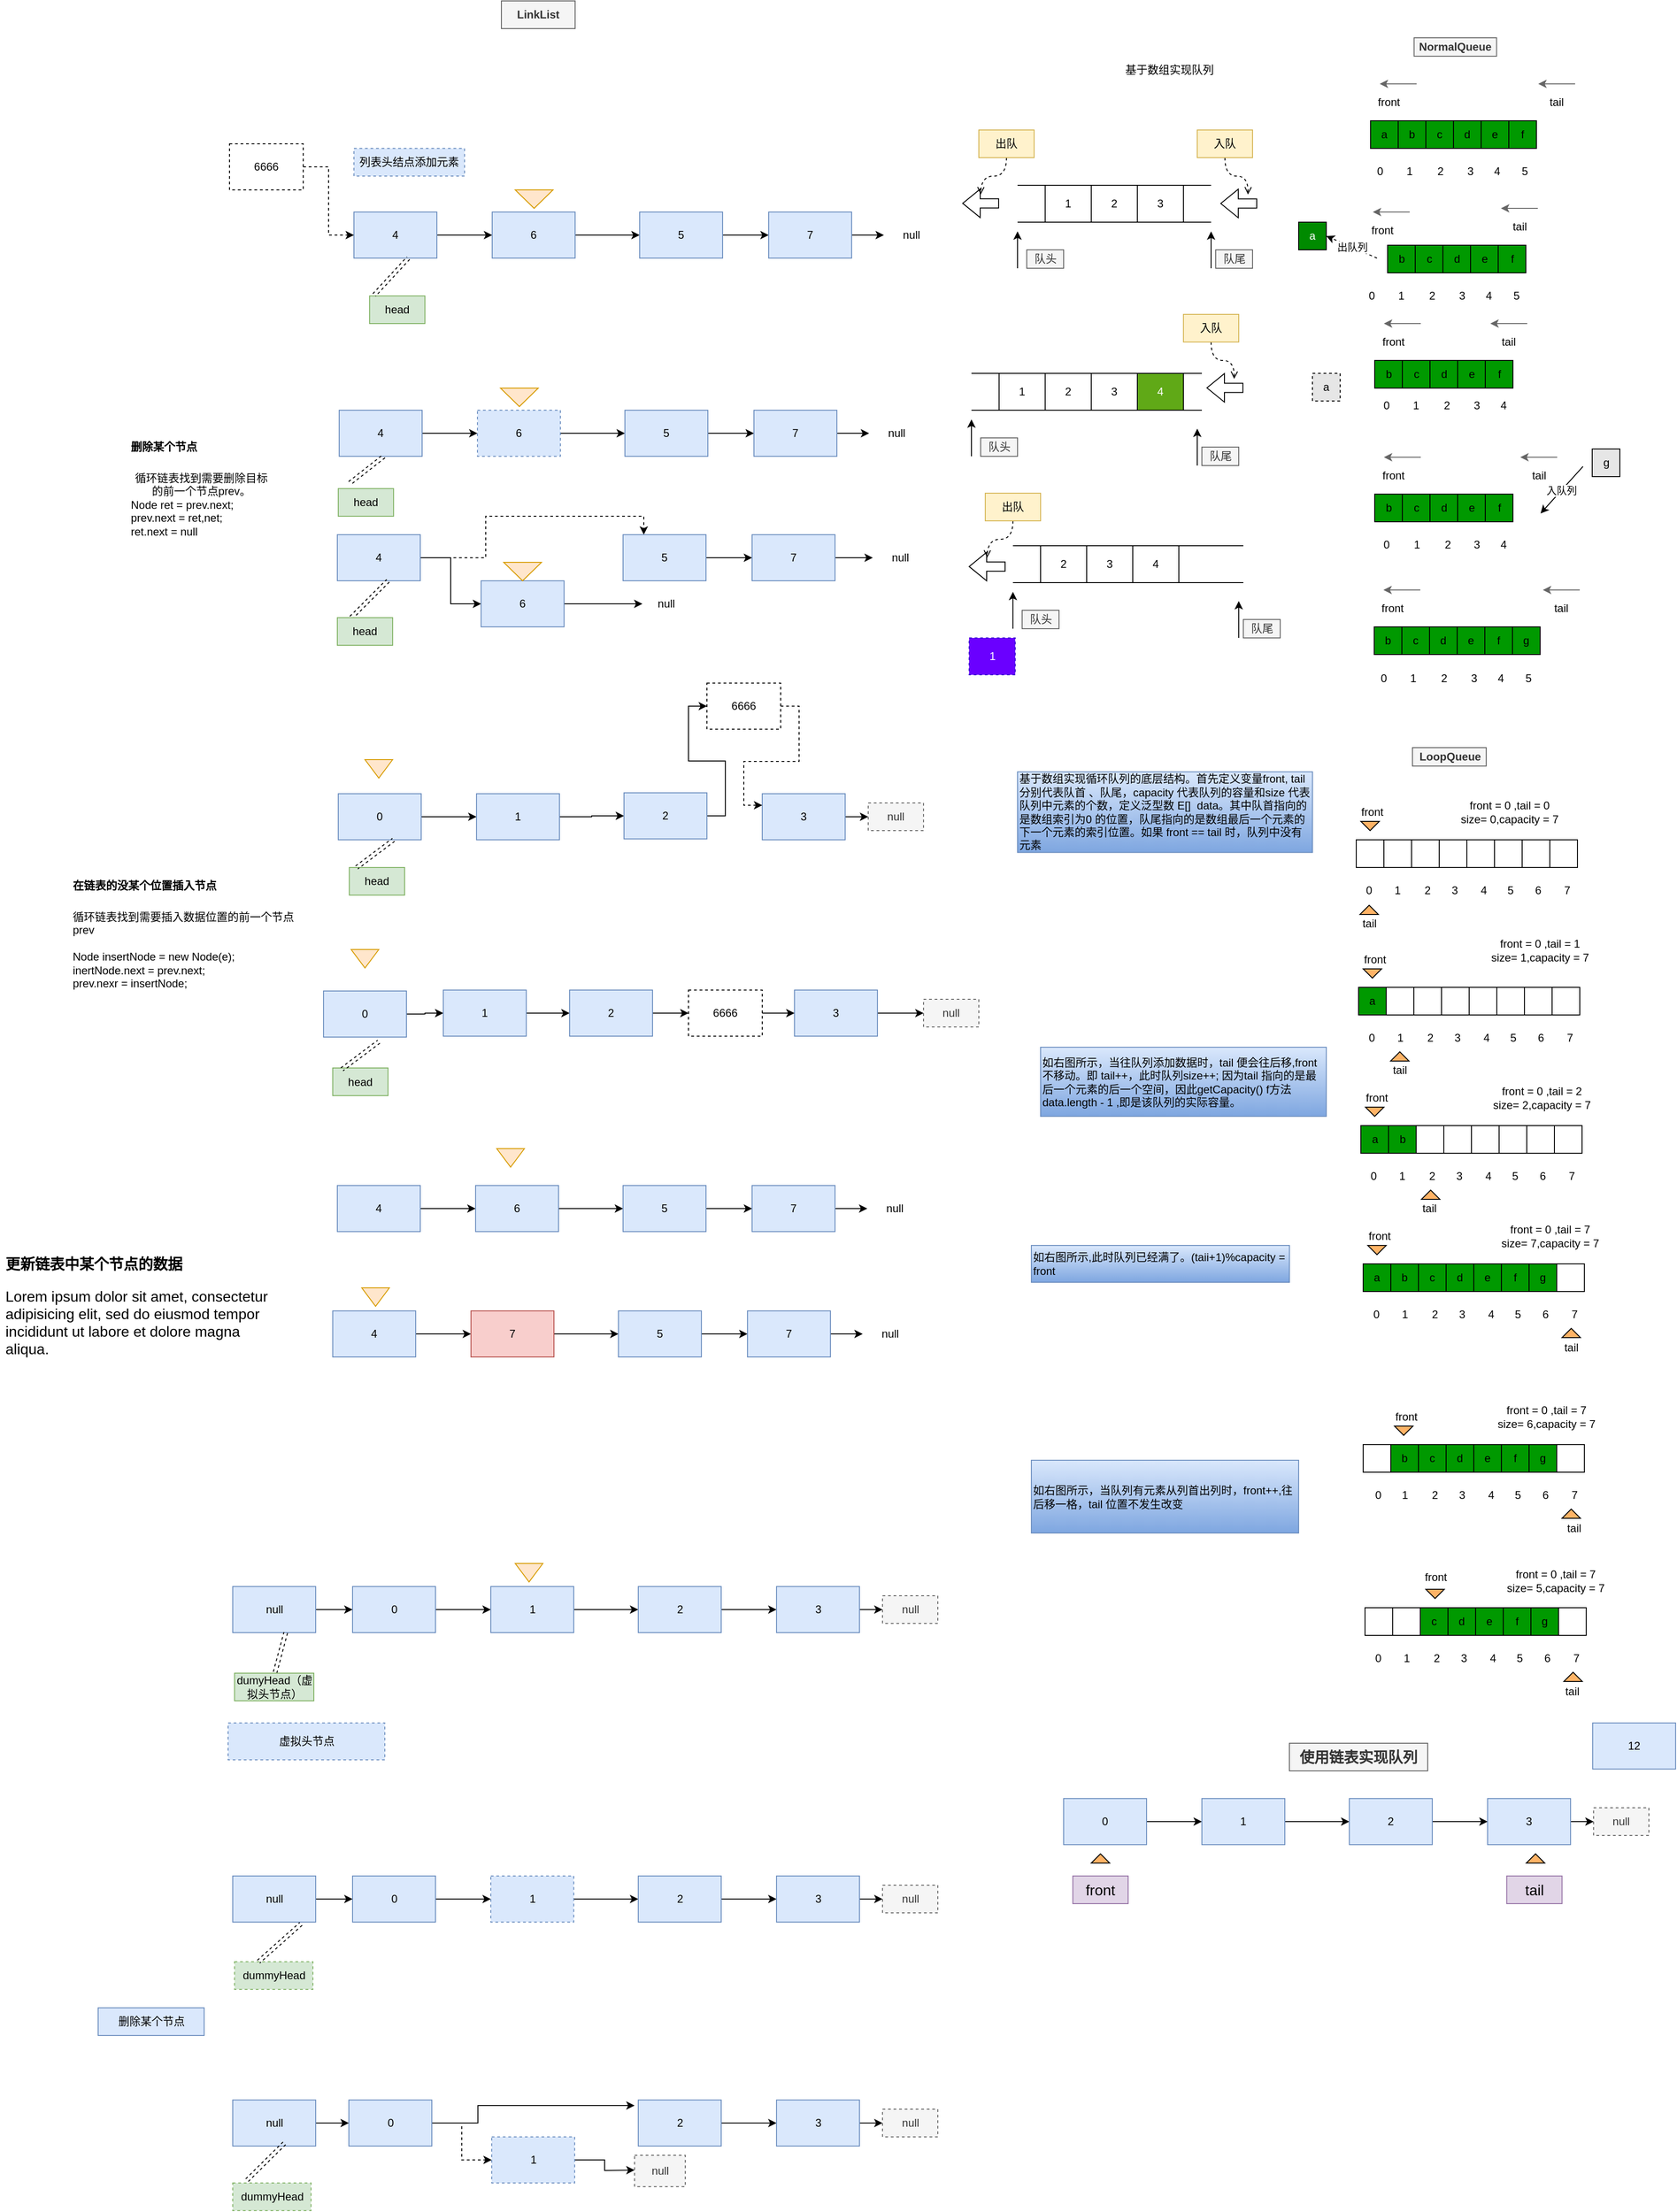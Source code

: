 <mxfile version="18.1.3" type="github">
  <diagram id="Mlr0pYLC5b41N5TcJUmN" name="第 1 页">
    <mxGraphModel dx="2473" dy="551" grid="1" gridSize="10" guides="1" tooltips="1" connect="1" arrows="1" fold="1" page="1" pageScale="1" pageWidth="827" pageHeight="1169" math="0" shadow="0">
      <root>
        <mxCell id="0" />
        <mxCell id="1" parent="0" />
        <mxCell id="6NcS7hRpo6igpyQ6YfD7-3" value="front" style="text;html=1;strokeColor=none;fillColor=none;align=center;verticalAlign=middle;whiteSpace=wrap;rounded=0;" parent="1" vertex="1">
          <mxGeometry x="453" y="110" width="40" height="20" as="geometry" />
        </mxCell>
        <mxCell id="6NcS7hRpo6igpyQ6YfD7-4" value="tail" style="text;html=1;strokeColor=none;fillColor=none;align=center;verticalAlign=middle;whiteSpace=wrap;rounded=0;" parent="1" vertex="1">
          <mxGeometry x="635" y="110" width="40" height="20" as="geometry" />
        </mxCell>
        <mxCell id="6NcS7hRpo6igpyQ6YfD7-5" value="&lt;span&gt;NormalQueue&lt;/span&gt;" style="text;html=1;strokeColor=#666666;fillColor=#f5f5f5;align=center;verticalAlign=middle;whiteSpace=wrap;rounded=0;fontStyle=1;fontColor=#333333;" parent="1" vertex="1">
          <mxGeometry x="500.25" y="50" width="89.5" height="20" as="geometry" />
        </mxCell>
        <mxCell id="6NcS7hRpo6igpyQ6YfD7-6" value="" style="endArrow=classic;html=1;fillColor=#f5f5f5;strokeColor=#666666;" parent="1" edge="1">
          <mxGeometry width="50" height="50" relative="1" as="geometry">
            <mxPoint x="675" y="100" as="sourcePoint" />
            <mxPoint x="635" y="100" as="targetPoint" />
          </mxGeometry>
        </mxCell>
        <mxCell id="6NcS7hRpo6igpyQ6YfD7-7" value="" style="endArrow=classic;html=1;fillColor=#f5f5f5;strokeColor=#666666;" parent="1" edge="1">
          <mxGeometry width="50" height="50" relative="1" as="geometry">
            <mxPoint x="503" y="100" as="sourcePoint" />
            <mxPoint x="463" y="100" as="targetPoint" />
          </mxGeometry>
        </mxCell>
        <mxCell id="6NcS7hRpo6igpyQ6YfD7-8" value="a" style="whiteSpace=wrap;html=1;aspect=fixed;fillColor=#009900;" parent="1" vertex="1">
          <mxGeometry x="453" y="140" width="30" height="30" as="geometry" />
        </mxCell>
        <mxCell id="6NcS7hRpo6igpyQ6YfD7-9" value="f" style="whiteSpace=wrap;html=1;aspect=fixed;fillColor=#009900;" parent="1" vertex="1">
          <mxGeometry x="603" y="140" width="30" height="30" as="geometry" />
        </mxCell>
        <mxCell id="6NcS7hRpo6igpyQ6YfD7-10" value="b" style="whiteSpace=wrap;html=1;aspect=fixed;fillColor=#009900;" parent="1" vertex="1">
          <mxGeometry x="483" y="140" width="30" height="30" as="geometry" />
        </mxCell>
        <mxCell id="6NcS7hRpo6igpyQ6YfD7-11" value="c" style="whiteSpace=wrap;html=1;aspect=fixed;fillColor=#009900;" parent="1" vertex="1">
          <mxGeometry x="513" y="140" width="30" height="30" as="geometry" />
        </mxCell>
        <mxCell id="6NcS7hRpo6igpyQ6YfD7-12" value="d" style="whiteSpace=wrap;html=1;aspect=fixed;fillColor=#009900;" parent="1" vertex="1">
          <mxGeometry x="543" y="140" width="30" height="30" as="geometry" />
        </mxCell>
        <mxCell id="6NcS7hRpo6igpyQ6YfD7-13" value="e" style="whiteSpace=wrap;html=1;aspect=fixed;fillColor=#009900;" parent="1" vertex="1">
          <mxGeometry x="573" y="140" width="30" height="30" as="geometry" />
        </mxCell>
        <mxCell id="6NcS7hRpo6igpyQ6YfD7-16" value="front" style="text;html=1;strokeColor=none;fillColor=none;align=center;verticalAlign=middle;whiteSpace=wrap;rounded=0;" parent="1" vertex="1">
          <mxGeometry x="445.5" y="249" width="40" height="20" as="geometry" />
        </mxCell>
        <mxCell id="6NcS7hRpo6igpyQ6YfD7-17" value="tail" style="text;html=1;strokeColor=none;fillColor=none;align=center;verticalAlign=middle;whiteSpace=wrap;rounded=0;" parent="1" vertex="1">
          <mxGeometry x="594.5" y="245" width="40" height="20" as="geometry" />
        </mxCell>
        <mxCell id="6NcS7hRpo6igpyQ6YfD7-18" value="" style="endArrow=classic;html=1;fillColor=#f5f5f5;strokeColor=#666666;" parent="1" edge="1">
          <mxGeometry width="50" height="50" relative="1" as="geometry">
            <mxPoint x="634.5" y="235" as="sourcePoint" />
            <mxPoint x="594.5" y="235" as="targetPoint" />
          </mxGeometry>
        </mxCell>
        <mxCell id="6NcS7hRpo6igpyQ6YfD7-19" value="" style="endArrow=classic;html=1;fillColor=#f5f5f5;strokeColor=#666666;" parent="1" edge="1">
          <mxGeometry width="50" height="50" relative="1" as="geometry">
            <mxPoint x="495.5" y="239" as="sourcePoint" />
            <mxPoint x="455.5" y="239" as="targetPoint" />
          </mxGeometry>
        </mxCell>
        <mxCell id="6NcS7hRpo6igpyQ6YfD7-20" value="a" style="whiteSpace=wrap;html=1;aspect=fixed;fillColor=#008a00;fontColor=#ffffff;strokeColor=#000000;" parent="1" vertex="1">
          <mxGeometry x="375" y="250" width="30" height="30" as="geometry" />
        </mxCell>
        <mxCell id="6NcS7hRpo6igpyQ6YfD7-21" value="f" style="whiteSpace=wrap;html=1;aspect=fixed;fillColor=#009900;" parent="1" vertex="1">
          <mxGeometry x="591.5" y="275" width="30" height="30" as="geometry" />
        </mxCell>
        <mxCell id="6NcS7hRpo6igpyQ6YfD7-22" value="b" style="whiteSpace=wrap;html=1;aspect=fixed;fillColor=#009900;" parent="1" vertex="1">
          <mxGeometry x="471.5" y="275" width="30" height="30" as="geometry" />
        </mxCell>
        <mxCell id="6NcS7hRpo6igpyQ6YfD7-23" value="c" style="whiteSpace=wrap;html=1;aspect=fixed;fillColor=#009900;" parent="1" vertex="1">
          <mxGeometry x="501.5" y="275" width="30" height="30" as="geometry" />
        </mxCell>
        <mxCell id="6NcS7hRpo6igpyQ6YfD7-24" value="d" style="whiteSpace=wrap;html=1;aspect=fixed;fillColor=#009900;" parent="1" vertex="1">
          <mxGeometry x="531.5" y="275" width="30" height="30" as="geometry" />
        </mxCell>
        <mxCell id="6NcS7hRpo6igpyQ6YfD7-25" value="e" style="whiteSpace=wrap;html=1;aspect=fixed;fillColor=#009900;" parent="1" vertex="1">
          <mxGeometry x="561.5" y="275" width="30" height="30" as="geometry" />
        </mxCell>
        <mxCell id="6NcS7hRpo6igpyQ6YfD7-28" value="出队列" style="endArrow=classic;html=1;entryX=1;entryY=0.5;entryDx=0;entryDy=0;dashed=1;" parent="1" edge="1" target="6NcS7hRpo6igpyQ6YfD7-20">
          <mxGeometry relative="1" as="geometry">
            <mxPoint x="460" y="289" as="sourcePoint" />
            <mxPoint x="390" y="279" as="targetPoint" />
          </mxGeometry>
        </mxCell>
        <mxCell id="6NcS7hRpo6igpyQ6YfD7-44" value="front" style="text;html=1;strokeColor=none;fillColor=none;align=center;verticalAlign=middle;whiteSpace=wrap;rounded=0;" parent="1" vertex="1">
          <mxGeometry x="457.5" y="370" width="40" height="20" as="geometry" />
        </mxCell>
        <mxCell id="6NcS7hRpo6igpyQ6YfD7-45" value="tail" style="text;html=1;strokeColor=none;fillColor=none;align=center;verticalAlign=middle;whiteSpace=wrap;rounded=0;" parent="1" vertex="1">
          <mxGeometry x="583" y="370" width="40" height="20" as="geometry" />
        </mxCell>
        <mxCell id="6NcS7hRpo6igpyQ6YfD7-46" value="" style="endArrow=classic;html=1;fillColor=#f5f5f5;strokeColor=#666666;" parent="1" edge="1">
          <mxGeometry width="50" height="50" relative="1" as="geometry">
            <mxPoint x="623" y="360" as="sourcePoint" />
            <mxPoint x="583" y="360" as="targetPoint" />
          </mxGeometry>
        </mxCell>
        <mxCell id="6NcS7hRpo6igpyQ6YfD7-47" value="" style="endArrow=classic;html=1;fillColor=#f5f5f5;strokeColor=#666666;" parent="1" edge="1">
          <mxGeometry width="50" height="50" relative="1" as="geometry">
            <mxPoint x="507.5" y="360" as="sourcePoint" />
            <mxPoint x="467.5" y="360" as="targetPoint" />
          </mxGeometry>
        </mxCell>
        <mxCell id="6NcS7hRpo6igpyQ6YfD7-48" value="a" style="whiteSpace=wrap;html=1;aspect=fixed;fillColor=#E6E6E6;dashed=1;" parent="1" vertex="1">
          <mxGeometry x="390" y="414" width="30" height="30" as="geometry" />
        </mxCell>
        <mxCell id="6NcS7hRpo6igpyQ6YfD7-49" value="f" style="whiteSpace=wrap;html=1;aspect=fixed;fillColor=#009900;" parent="1" vertex="1">
          <mxGeometry x="577.5" y="400" width="30" height="30" as="geometry" />
        </mxCell>
        <mxCell id="6NcS7hRpo6igpyQ6YfD7-50" value="b" style="whiteSpace=wrap;html=1;aspect=fixed;fillColor=#009900;" parent="1" vertex="1">
          <mxGeometry x="457.5" y="400" width="30" height="30" as="geometry" />
        </mxCell>
        <mxCell id="6NcS7hRpo6igpyQ6YfD7-51" value="c" style="whiteSpace=wrap;html=1;aspect=fixed;fillColor=#009900;" parent="1" vertex="1">
          <mxGeometry x="487.5" y="400" width="30" height="30" as="geometry" />
        </mxCell>
        <mxCell id="6NcS7hRpo6igpyQ6YfD7-52" value="d" style="whiteSpace=wrap;html=1;aspect=fixed;fillColor=#009900;" parent="1" vertex="1">
          <mxGeometry x="517.5" y="400" width="30" height="30" as="geometry" />
        </mxCell>
        <mxCell id="6NcS7hRpo6igpyQ6YfD7-53" value="e" style="whiteSpace=wrap;html=1;aspect=fixed;fillColor=#009900;" parent="1" vertex="1">
          <mxGeometry x="547.5" y="400" width="30" height="30" as="geometry" />
        </mxCell>
        <mxCell id="6NcS7hRpo6igpyQ6YfD7-57" value="front" style="text;html=1;strokeColor=none;fillColor=none;align=center;verticalAlign=middle;whiteSpace=wrap;rounded=0;" parent="1" vertex="1">
          <mxGeometry x="457.5" y="515" width="40" height="20" as="geometry" />
        </mxCell>
        <mxCell id="6NcS7hRpo6igpyQ6YfD7-58" value="tail" style="text;html=1;strokeColor=none;fillColor=none;align=center;verticalAlign=middle;whiteSpace=wrap;rounded=0;" parent="1" vertex="1">
          <mxGeometry x="615.5" y="515" width="40" height="20" as="geometry" />
        </mxCell>
        <mxCell id="6NcS7hRpo6igpyQ6YfD7-59" value="" style="endArrow=classic;html=1;fillColor=#f5f5f5;strokeColor=#666666;" parent="1" edge="1">
          <mxGeometry width="50" height="50" relative="1" as="geometry">
            <mxPoint x="655.5" y="505" as="sourcePoint" />
            <mxPoint x="615.5" y="505" as="targetPoint" />
          </mxGeometry>
        </mxCell>
        <mxCell id="6NcS7hRpo6igpyQ6YfD7-60" value="" style="endArrow=classic;html=1;fillColor=#f5f5f5;strokeColor=#666666;" parent="1" edge="1">
          <mxGeometry width="50" height="50" relative="1" as="geometry">
            <mxPoint x="507.5" y="505" as="sourcePoint" />
            <mxPoint x="467.5" y="505" as="targetPoint" />
          </mxGeometry>
        </mxCell>
        <mxCell id="6NcS7hRpo6igpyQ6YfD7-61" value="f" style="whiteSpace=wrap;html=1;aspect=fixed;fillColor=#009900;" parent="1" vertex="1">
          <mxGeometry x="577.5" y="545" width="30" height="30" as="geometry" />
        </mxCell>
        <mxCell id="6NcS7hRpo6igpyQ6YfD7-62" value="b" style="whiteSpace=wrap;html=1;aspect=fixed;fillColor=#009900;" parent="1" vertex="1">
          <mxGeometry x="457.5" y="545" width="30" height="30" as="geometry" />
        </mxCell>
        <mxCell id="6NcS7hRpo6igpyQ6YfD7-63" value="c" style="whiteSpace=wrap;html=1;aspect=fixed;fillColor=#009900;" parent="1" vertex="1">
          <mxGeometry x="487.5" y="545" width="30" height="30" as="geometry" />
        </mxCell>
        <mxCell id="6NcS7hRpo6igpyQ6YfD7-64" value="d" style="whiteSpace=wrap;html=1;aspect=fixed;fillColor=#009900;" parent="1" vertex="1">
          <mxGeometry x="517.5" y="545" width="30" height="30" as="geometry" />
        </mxCell>
        <mxCell id="6NcS7hRpo6igpyQ6YfD7-65" value="e" style="whiteSpace=wrap;html=1;aspect=fixed;fillColor=#009900;" parent="1" vertex="1">
          <mxGeometry x="547.5" y="545" width="30" height="30" as="geometry" />
        </mxCell>
        <mxCell id="6NcS7hRpo6igpyQ6YfD7-66" value="g" style="whiteSpace=wrap;html=1;aspect=fixed;fillColor=#E6E6E6;" parent="1" vertex="1">
          <mxGeometry x="693.5" y="496" width="30" height="30" as="geometry" />
        </mxCell>
        <mxCell id="6NcS7hRpo6igpyQ6YfD7-68" value="入队列" style="endArrow=classic;html=1;" parent="1" edge="1">
          <mxGeometry relative="1" as="geometry">
            <mxPoint x="683.5" y="515" as="sourcePoint" />
            <mxPoint x="637.5" y="566" as="targetPoint" />
          </mxGeometry>
        </mxCell>
        <mxCell id="6NcS7hRpo6igpyQ6YfD7-73" value="front" style="text;html=1;strokeColor=none;fillColor=none;align=center;verticalAlign=middle;whiteSpace=wrap;rounded=0;" parent="1" vertex="1">
          <mxGeometry x="457" y="659" width="40" height="20" as="geometry" />
        </mxCell>
        <mxCell id="6NcS7hRpo6igpyQ6YfD7-74" value="tail" style="text;html=1;strokeColor=none;fillColor=none;align=center;verticalAlign=middle;whiteSpace=wrap;rounded=0;" parent="1" vertex="1">
          <mxGeometry x="640" y="659" width="40" height="20" as="geometry" />
        </mxCell>
        <mxCell id="6NcS7hRpo6igpyQ6YfD7-75" value="" style="endArrow=classic;html=1;fillColor=#f5f5f5;strokeColor=#666666;" parent="1" edge="1">
          <mxGeometry width="50" height="50" relative="1" as="geometry">
            <mxPoint x="680" y="649" as="sourcePoint" />
            <mxPoint x="640" y="649" as="targetPoint" />
          </mxGeometry>
        </mxCell>
        <mxCell id="6NcS7hRpo6igpyQ6YfD7-76" value="" style="endArrow=classic;html=1;fillColor=#f5f5f5;strokeColor=#666666;" parent="1" edge="1">
          <mxGeometry width="50" height="50" relative="1" as="geometry">
            <mxPoint x="507" y="649" as="sourcePoint" />
            <mxPoint x="467" y="649" as="targetPoint" />
          </mxGeometry>
        </mxCell>
        <mxCell id="6NcS7hRpo6igpyQ6YfD7-77" value="f" style="whiteSpace=wrap;html=1;aspect=fixed;fillColor=#009900;" parent="1" vertex="1">
          <mxGeometry x="577" y="689" width="30" height="30" as="geometry" />
        </mxCell>
        <mxCell id="6NcS7hRpo6igpyQ6YfD7-78" value="b" style="whiteSpace=wrap;html=1;aspect=fixed;fillColor=#009900;" parent="1" vertex="1">
          <mxGeometry x="457" y="689" width="30" height="30" as="geometry" />
        </mxCell>
        <mxCell id="6NcS7hRpo6igpyQ6YfD7-79" value="c" style="whiteSpace=wrap;html=1;aspect=fixed;fillColor=#009900;" parent="1" vertex="1">
          <mxGeometry x="487" y="689" width="30" height="30" as="geometry" />
        </mxCell>
        <mxCell id="6NcS7hRpo6igpyQ6YfD7-80" value="d" style="whiteSpace=wrap;html=1;aspect=fixed;fillColor=#009900;" parent="1" vertex="1">
          <mxGeometry x="517" y="689" width="30" height="30" as="geometry" />
        </mxCell>
        <mxCell id="6NcS7hRpo6igpyQ6YfD7-81" value="e" style="whiteSpace=wrap;html=1;aspect=fixed;fillColor=#009900;" parent="1" vertex="1">
          <mxGeometry x="547" y="689" width="30" height="30" as="geometry" />
        </mxCell>
        <mxCell id="6NcS7hRpo6igpyQ6YfD7-84" value="g" style="whiteSpace=wrap;html=1;aspect=fixed;fillColor=#009900;" parent="1" vertex="1">
          <mxGeometry x="607" y="689" width="30" height="30" as="geometry" />
        </mxCell>
        <mxCell id="6NcS7hRpo6igpyQ6YfD7-85" value="&lt;span&gt;LoopQueue&lt;/span&gt;" style="text;html=1;align=center;verticalAlign=middle;resizable=0;points=[];autosize=1;strokeColor=#666666;fontColor=#333333;fillColor=#f5f5f5;fontStyle=1" parent="1" vertex="1">
          <mxGeometry x="498.5" y="820" width="80" height="20" as="geometry" />
        </mxCell>
        <mxCell id="sEM_x0LTF23ETzQpCbNc-15" value="front" style="text;html=1;strokeColor=none;fillColor=none;align=center;verticalAlign=middle;whiteSpace=wrap;rounded=0;" parent="1" vertex="1">
          <mxGeometry x="435" y="880" width="40" height="20" as="geometry" />
        </mxCell>
        <mxCell id="sEM_x0LTF23ETzQpCbNc-16" value="tail" style="text;html=1;strokeColor=none;fillColor=none;align=center;verticalAlign=middle;whiteSpace=wrap;rounded=0;" parent="1" vertex="1">
          <mxGeometry x="432" y="1001" width="40" height="20" as="geometry" />
        </mxCell>
        <mxCell id="sEM_x0LTF23ETzQpCbNc-20" value="" style="whiteSpace=wrap;html=1;aspect=fixed;" parent="1" vertex="1">
          <mxGeometry x="587.5" y="920" width="30" height="30" as="geometry" />
        </mxCell>
        <mxCell id="sEM_x0LTF23ETzQpCbNc-21" value="" style="whiteSpace=wrap;html=1;aspect=fixed;" parent="1" vertex="1">
          <mxGeometry x="467.5" y="920" width="30" height="30" as="geometry" />
        </mxCell>
        <mxCell id="sEM_x0LTF23ETzQpCbNc-22" value="" style="whiteSpace=wrap;html=1;aspect=fixed;" parent="1" vertex="1">
          <mxGeometry x="497.5" y="920" width="30" height="30" as="geometry" />
        </mxCell>
        <mxCell id="sEM_x0LTF23ETzQpCbNc-23" value="" style="whiteSpace=wrap;html=1;aspect=fixed;" parent="1" vertex="1">
          <mxGeometry x="527.5" y="920" width="30" height="30" as="geometry" />
        </mxCell>
        <mxCell id="sEM_x0LTF23ETzQpCbNc-24" value="" style="whiteSpace=wrap;html=1;aspect=fixed;" parent="1" vertex="1">
          <mxGeometry x="557.5" y="920" width="30" height="30" as="geometry" />
        </mxCell>
        <mxCell id="sEM_x0LTF23ETzQpCbNc-28" value="" style="whiteSpace=wrap;html=1;aspect=fixed;fillColor=#FFFFFF;" parent="1" vertex="1">
          <mxGeometry x="617.5" y="920" width="30" height="30" as="geometry" />
        </mxCell>
        <mxCell id="sEM_x0LTF23ETzQpCbNc-29" value="" style="whiteSpace=wrap;html=1;aspect=fixed;fillColor=#FFFFFF;" parent="1" vertex="1">
          <mxGeometry x="647.5" y="920" width="30" height="30" as="geometry" />
        </mxCell>
        <mxCell id="sEM_x0LTF23ETzQpCbNc-34" value="0" style="text;html=1;align=center;verticalAlign=middle;whiteSpace=wrap;rounded=0;" parent="1" vertex="1">
          <mxGeometry x="445" y="960" width="12.5" height="30" as="geometry" />
        </mxCell>
        <mxCell id="sEM_x0LTF23ETzQpCbNc-36" value="1" style="text;html=1;align=center;verticalAlign=middle;whiteSpace=wrap;rounded=0;" parent="1" vertex="1">
          <mxGeometry x="475" y="960" width="15" height="30" as="geometry" />
        </mxCell>
        <mxCell id="sEM_x0LTF23ETzQpCbNc-37" value="2" style="text;html=1;align=center;verticalAlign=middle;whiteSpace=wrap;rounded=0;" parent="1" vertex="1">
          <mxGeometry x="510" y="960" width="9.5" height="30" as="geometry" />
        </mxCell>
        <mxCell id="sEM_x0LTF23ETzQpCbNc-38" value="3" style="text;html=1;align=center;verticalAlign=middle;whiteSpace=wrap;rounded=0;" parent="1" vertex="1">
          <mxGeometry x="539" y="960" width="10.5" height="30" as="geometry" />
        </mxCell>
        <mxCell id="sEM_x0LTF23ETzQpCbNc-39" value="4" style="text;html=1;align=center;verticalAlign=middle;whiteSpace=wrap;rounded=0;" parent="1" vertex="1">
          <mxGeometry x="571" y="960" width="9.5" height="30" as="geometry" />
        </mxCell>
        <mxCell id="sEM_x0LTF23ETzQpCbNc-40" value="5" style="text;html=1;align=center;verticalAlign=middle;whiteSpace=wrap;rounded=0;" parent="1" vertex="1">
          <mxGeometry x="600" y="960" width="10" height="30" as="geometry" />
        </mxCell>
        <mxCell id="sEM_x0LTF23ETzQpCbNc-42" value="6" style="text;html=1;align=center;verticalAlign=middle;whiteSpace=wrap;rounded=0;" parent="1" vertex="1">
          <mxGeometry x="630" y="960" width="10" height="30" as="geometry" />
        </mxCell>
        <mxCell id="sEM_x0LTF23ETzQpCbNc-43" value="7" style="text;html=1;align=center;verticalAlign=middle;whiteSpace=wrap;rounded=0;" parent="1" vertex="1">
          <mxGeometry x="660" y="960" width="12.5" height="30" as="geometry" />
        </mxCell>
        <mxCell id="sEM_x0LTF23ETzQpCbNc-46" value="0" style="text;html=1;align=center;verticalAlign=middle;whiteSpace=wrap;rounded=0;" parent="1" vertex="1">
          <mxGeometry x="454.5" y="730" width="25" height="30" as="geometry" />
        </mxCell>
        <mxCell id="sEM_x0LTF23ETzQpCbNc-47" value="1" style="text;html=1;align=center;verticalAlign=middle;whiteSpace=wrap;rounded=0;" parent="1" vertex="1">
          <mxGeometry x="487" y="730" width="25" height="30" as="geometry" />
        </mxCell>
        <mxCell id="sEM_x0LTF23ETzQpCbNc-48" value="2" style="text;html=1;align=center;verticalAlign=middle;whiteSpace=wrap;rounded=0;" parent="1" vertex="1">
          <mxGeometry x="519" y="730" width="27.5" height="30" as="geometry" />
        </mxCell>
        <mxCell id="sEM_x0LTF23ETzQpCbNc-49" value="3" style="text;html=1;align=center;verticalAlign=middle;whiteSpace=wrap;rounded=0;" parent="1" vertex="1">
          <mxGeometry x="552.5" y="730" width="25" height="30" as="geometry" />
        </mxCell>
        <mxCell id="sEM_x0LTF23ETzQpCbNc-50" value="4" style="text;html=1;align=center;verticalAlign=middle;whiteSpace=wrap;rounded=0;" parent="1" vertex="1">
          <mxGeometry x="581.5" y="730" width="25" height="30" as="geometry" />
        </mxCell>
        <mxCell id="sEM_x0LTF23ETzQpCbNc-51" value="5" style="text;html=1;align=center;verticalAlign=middle;whiteSpace=wrap;rounded=0;" parent="1" vertex="1">
          <mxGeometry x="612" y="730" width="25" height="30" as="geometry" />
        </mxCell>
        <mxCell id="sEM_x0LTF23ETzQpCbNc-52" value="0" style="text;html=1;align=center;verticalAlign=middle;whiteSpace=wrap;rounded=0;" parent="1" vertex="1">
          <mxGeometry x="458" y="585" width="25" height="30" as="geometry" />
        </mxCell>
        <mxCell id="sEM_x0LTF23ETzQpCbNc-53" value="1" style="text;html=1;align=center;verticalAlign=middle;whiteSpace=wrap;rounded=0;" parent="1" vertex="1">
          <mxGeometry x="490.5" y="585" width="25" height="30" as="geometry" />
        </mxCell>
        <mxCell id="sEM_x0LTF23ETzQpCbNc-54" value="2" style="text;html=1;align=center;verticalAlign=middle;whiteSpace=wrap;rounded=0;" parent="1" vertex="1">
          <mxGeometry x="522.5" y="585" width="27.5" height="30" as="geometry" />
        </mxCell>
        <mxCell id="sEM_x0LTF23ETzQpCbNc-55" value="3" style="text;html=1;align=center;verticalAlign=middle;whiteSpace=wrap;rounded=0;" parent="1" vertex="1">
          <mxGeometry x="556" y="585" width="25" height="30" as="geometry" />
        </mxCell>
        <mxCell id="sEM_x0LTF23ETzQpCbNc-56" value="4" style="text;html=1;align=center;verticalAlign=middle;whiteSpace=wrap;rounded=0;" parent="1" vertex="1">
          <mxGeometry x="585" y="585" width="25" height="30" as="geometry" />
        </mxCell>
        <mxCell id="sEM_x0LTF23ETzQpCbNc-58" value="0" style="text;html=1;align=center;verticalAlign=middle;whiteSpace=wrap;rounded=0;" parent="1" vertex="1">
          <mxGeometry x="457.5" y="434" width="25" height="30" as="geometry" />
        </mxCell>
        <mxCell id="sEM_x0LTF23ETzQpCbNc-59" value="1" style="text;html=1;align=center;verticalAlign=middle;whiteSpace=wrap;rounded=0;" parent="1" vertex="1">
          <mxGeometry x="490" y="434" width="25" height="30" as="geometry" />
        </mxCell>
        <mxCell id="sEM_x0LTF23ETzQpCbNc-60" value="2" style="text;html=1;align=center;verticalAlign=middle;whiteSpace=wrap;rounded=0;" parent="1" vertex="1">
          <mxGeometry x="522" y="434" width="27.5" height="30" as="geometry" />
        </mxCell>
        <mxCell id="sEM_x0LTF23ETzQpCbNc-61" value="3" style="text;html=1;align=center;verticalAlign=middle;whiteSpace=wrap;rounded=0;" parent="1" vertex="1">
          <mxGeometry x="555.5" y="434" width="25" height="30" as="geometry" />
        </mxCell>
        <mxCell id="sEM_x0LTF23ETzQpCbNc-62" value="4" style="text;html=1;align=center;verticalAlign=middle;whiteSpace=wrap;rounded=0;" parent="1" vertex="1">
          <mxGeometry x="584.5" y="434" width="25" height="30" as="geometry" />
        </mxCell>
        <mxCell id="sEM_x0LTF23ETzQpCbNc-64" value="0" style="text;html=1;align=center;verticalAlign=middle;whiteSpace=wrap;rounded=0;" parent="1" vertex="1">
          <mxGeometry x="450.5" y="180" width="25" height="30" as="geometry" />
        </mxCell>
        <mxCell id="sEM_x0LTF23ETzQpCbNc-65" value="1" style="text;html=1;align=center;verticalAlign=middle;whiteSpace=wrap;rounded=0;" parent="1" vertex="1">
          <mxGeometry x="483" y="180" width="25" height="30" as="geometry" />
        </mxCell>
        <mxCell id="sEM_x0LTF23ETzQpCbNc-66" value="2" style="text;html=1;align=center;verticalAlign=middle;whiteSpace=wrap;rounded=0;" parent="1" vertex="1">
          <mxGeometry x="515" y="180" width="27.5" height="30" as="geometry" />
        </mxCell>
        <mxCell id="sEM_x0LTF23ETzQpCbNc-67" value="3" style="text;html=1;align=center;verticalAlign=middle;whiteSpace=wrap;rounded=0;" parent="1" vertex="1">
          <mxGeometry x="548.5" y="180" width="25" height="30" as="geometry" />
        </mxCell>
        <mxCell id="sEM_x0LTF23ETzQpCbNc-68" value="4" style="text;html=1;align=center;verticalAlign=middle;whiteSpace=wrap;rounded=0;" parent="1" vertex="1">
          <mxGeometry x="577.5" y="180" width="25" height="30" as="geometry" />
        </mxCell>
        <mxCell id="sEM_x0LTF23ETzQpCbNc-69" value="5" style="text;html=1;align=center;verticalAlign=middle;whiteSpace=wrap;rounded=0;" parent="1" vertex="1">
          <mxGeometry x="608" y="180" width="25" height="30" as="geometry" />
        </mxCell>
        <mxCell id="sEM_x0LTF23ETzQpCbNc-70" value="0" style="text;html=1;align=center;verticalAlign=middle;whiteSpace=wrap;rounded=0;" parent="1" vertex="1">
          <mxGeometry x="441.5" y="315" width="25" height="30" as="geometry" />
        </mxCell>
        <mxCell id="sEM_x0LTF23ETzQpCbNc-71" value="1" style="text;html=1;align=center;verticalAlign=middle;whiteSpace=wrap;rounded=0;" parent="1" vertex="1">
          <mxGeometry x="474" y="315" width="25" height="30" as="geometry" />
        </mxCell>
        <mxCell id="sEM_x0LTF23ETzQpCbNc-72" value="2" style="text;html=1;align=center;verticalAlign=middle;whiteSpace=wrap;rounded=0;" parent="1" vertex="1">
          <mxGeometry x="506" y="315" width="27.5" height="30" as="geometry" />
        </mxCell>
        <mxCell id="sEM_x0LTF23ETzQpCbNc-73" value="3" style="text;html=1;align=center;verticalAlign=middle;whiteSpace=wrap;rounded=0;" parent="1" vertex="1">
          <mxGeometry x="539.5" y="315" width="25" height="30" as="geometry" />
        </mxCell>
        <mxCell id="sEM_x0LTF23ETzQpCbNc-74" value="4" style="text;html=1;align=center;verticalAlign=middle;whiteSpace=wrap;rounded=0;" parent="1" vertex="1">
          <mxGeometry x="568.5" y="315" width="25" height="30" as="geometry" />
        </mxCell>
        <mxCell id="sEM_x0LTF23ETzQpCbNc-75" value="5" style="text;html=1;align=center;verticalAlign=middle;whiteSpace=wrap;rounded=0;" parent="1" vertex="1">
          <mxGeometry x="599" y="315" width="25" height="30" as="geometry" />
        </mxCell>
        <mxCell id="sEM_x0LTF23ETzQpCbNc-80" value="" style="triangle;whiteSpace=wrap;html=1;fontColor=#000000;strokeColor=default;fillColor=#FFB366;direction=north;rotation=-180;" parent="1" vertex="1">
          <mxGeometry x="442.5" y="900" width="20" height="10" as="geometry" />
        </mxCell>
        <mxCell id="sEM_x0LTF23ETzQpCbNc-82" value="" style="triangle;whiteSpace=wrap;html=1;fontColor=#000000;strokeColor=default;fillColor=#FFB366;direction=south;rotation=-180;" parent="1" vertex="1">
          <mxGeometry x="441.5" y="991" width="20" height="10" as="geometry" />
        </mxCell>
        <mxCell id="sEM_x0LTF23ETzQpCbNc-83" value="基于数组实现循环队列的底层结构。首先定义变量front, tail 分别代表队首 、队尾，capacity 代表队列的容量和size 代表队列中元素的个数，定义泛型数 E[]&amp;nbsp; data。其中队首指向的是数组索引为0 的位置，队尾指向的是数组最后一个元素的下一个元素的索引位置。如果 front == tail 时，队列中没有元素&amp;nbsp;" style="text;html=1;align=left;verticalAlign=middle;whiteSpace=wrap;rounded=0;fillColor=#dae8fc;gradientColor=#7ea6e0;strokeColor=#6c8ebf;" parent="1" vertex="1">
          <mxGeometry x="70" y="846.25" width="320" height="87.5" as="geometry" />
        </mxCell>
        <mxCell id="sEM_x0LTF23ETzQpCbNc-84" value="" style="whiteSpace=wrap;html=1;aspect=fixed;" parent="1" vertex="1">
          <mxGeometry x="437.5" y="920" width="30" height="30" as="geometry" />
        </mxCell>
        <mxCell id="sEM_x0LTF23ETzQpCbNc-99" value="front" style="text;html=1;strokeColor=none;fillColor=none;align=center;verticalAlign=middle;whiteSpace=wrap;rounded=0;" parent="1" vertex="1">
          <mxGeometry x="437.5" y="1040" width="40" height="20" as="geometry" />
        </mxCell>
        <mxCell id="sEM_x0LTF23ETzQpCbNc-100" value="tail" style="text;html=1;strokeColor=none;fillColor=none;align=center;verticalAlign=middle;whiteSpace=wrap;rounded=0;" parent="1" vertex="1">
          <mxGeometry x="465.25" y="1160" width="40" height="20" as="geometry" />
        </mxCell>
        <mxCell id="sEM_x0LTF23ETzQpCbNc-101" value="" style="whiteSpace=wrap;html=1;aspect=fixed;" parent="1" vertex="1">
          <mxGeometry x="590" y="1080" width="30" height="30" as="geometry" />
        </mxCell>
        <mxCell id="sEM_x0LTF23ETzQpCbNc-102" value="" style="whiteSpace=wrap;html=1;aspect=fixed;" parent="1" vertex="1">
          <mxGeometry x="470" y="1080" width="30" height="30" as="geometry" />
        </mxCell>
        <mxCell id="sEM_x0LTF23ETzQpCbNc-103" value="" style="whiteSpace=wrap;html=1;aspect=fixed;" parent="1" vertex="1">
          <mxGeometry x="500" y="1080" width="30" height="30" as="geometry" />
        </mxCell>
        <mxCell id="sEM_x0LTF23ETzQpCbNc-104" value="" style="whiteSpace=wrap;html=1;aspect=fixed;" parent="1" vertex="1">
          <mxGeometry x="530" y="1080" width="30" height="30" as="geometry" />
        </mxCell>
        <mxCell id="sEM_x0LTF23ETzQpCbNc-105" value="" style="whiteSpace=wrap;html=1;aspect=fixed;" parent="1" vertex="1">
          <mxGeometry x="560" y="1080" width="30" height="30" as="geometry" />
        </mxCell>
        <mxCell id="sEM_x0LTF23ETzQpCbNc-106" value="" style="whiteSpace=wrap;html=1;aspect=fixed;fillColor=#FFFFFF;" parent="1" vertex="1">
          <mxGeometry x="620" y="1080" width="30" height="30" as="geometry" />
        </mxCell>
        <mxCell id="sEM_x0LTF23ETzQpCbNc-107" value="" style="whiteSpace=wrap;html=1;aspect=fixed;fillColor=#FFFFFF;" parent="1" vertex="1">
          <mxGeometry x="650" y="1080" width="30" height="30" as="geometry" />
        </mxCell>
        <mxCell id="sEM_x0LTF23ETzQpCbNc-108" value="0" style="text;html=1;align=center;verticalAlign=middle;whiteSpace=wrap;rounded=0;" parent="1" vertex="1">
          <mxGeometry x="447.5" y="1120" width="12.5" height="30" as="geometry" />
        </mxCell>
        <mxCell id="sEM_x0LTF23ETzQpCbNc-109" value="1" style="text;html=1;align=center;verticalAlign=middle;whiteSpace=wrap;rounded=0;" parent="1" vertex="1">
          <mxGeometry x="477.5" y="1120" width="15" height="30" as="geometry" />
        </mxCell>
        <mxCell id="sEM_x0LTF23ETzQpCbNc-110" value="2" style="text;html=1;align=center;verticalAlign=middle;whiteSpace=wrap;rounded=0;" parent="1" vertex="1">
          <mxGeometry x="512.5" y="1120" width="9.5" height="30" as="geometry" />
        </mxCell>
        <mxCell id="sEM_x0LTF23ETzQpCbNc-111" value="3" style="text;html=1;align=center;verticalAlign=middle;whiteSpace=wrap;rounded=0;" parent="1" vertex="1">
          <mxGeometry x="541.5" y="1120" width="10.5" height="30" as="geometry" />
        </mxCell>
        <mxCell id="sEM_x0LTF23ETzQpCbNc-112" value="4" style="text;html=1;align=center;verticalAlign=middle;whiteSpace=wrap;rounded=0;" parent="1" vertex="1">
          <mxGeometry x="573.5" y="1120" width="9.5" height="30" as="geometry" />
        </mxCell>
        <mxCell id="sEM_x0LTF23ETzQpCbNc-113" value="5" style="text;html=1;align=center;verticalAlign=middle;whiteSpace=wrap;rounded=0;" parent="1" vertex="1">
          <mxGeometry x="602.5" y="1120" width="10" height="30" as="geometry" />
        </mxCell>
        <mxCell id="sEM_x0LTF23ETzQpCbNc-114" value="6" style="text;html=1;align=center;verticalAlign=middle;whiteSpace=wrap;rounded=0;" parent="1" vertex="1">
          <mxGeometry x="632.5" y="1120" width="10" height="30" as="geometry" />
        </mxCell>
        <mxCell id="sEM_x0LTF23ETzQpCbNc-115" value="7" style="text;html=1;align=center;verticalAlign=middle;whiteSpace=wrap;rounded=0;" parent="1" vertex="1">
          <mxGeometry x="662.5" y="1120" width="12.5" height="30" as="geometry" />
        </mxCell>
        <mxCell id="sEM_x0LTF23ETzQpCbNc-116" value="" style="triangle;whiteSpace=wrap;html=1;fontColor=#000000;strokeColor=default;fillColor=#FFB366;direction=north;rotation=-180;" parent="1" vertex="1">
          <mxGeometry x="445" y="1060" width="20" height="10" as="geometry" />
        </mxCell>
        <mxCell id="sEM_x0LTF23ETzQpCbNc-117" value="" style="triangle;whiteSpace=wrap;html=1;fontColor=#000000;strokeColor=default;fillColor=#FFB366;direction=south;rotation=-180;" parent="1" vertex="1">
          <mxGeometry x="474.75" y="1150" width="20" height="10" as="geometry" />
        </mxCell>
        <mxCell id="sEM_x0LTF23ETzQpCbNc-118" value="a" style="whiteSpace=wrap;html=1;aspect=fixed;fillColor=#009900;" parent="1" vertex="1">
          <mxGeometry x="440" y="1080" width="30" height="30" as="geometry" />
        </mxCell>
        <mxCell id="sEM_x0LTF23ETzQpCbNc-121" value="front" style="text;html=1;strokeColor=none;fillColor=none;align=center;verticalAlign=middle;whiteSpace=wrap;rounded=0;" parent="1" vertex="1">
          <mxGeometry x="440" y="1190" width="40" height="20" as="geometry" />
        </mxCell>
        <mxCell id="sEM_x0LTF23ETzQpCbNc-122" value="tail" style="text;html=1;strokeColor=none;fillColor=none;align=center;verticalAlign=middle;whiteSpace=wrap;rounded=0;" parent="1" vertex="1">
          <mxGeometry x="497" y="1310" width="40" height="20" as="geometry" />
        </mxCell>
        <mxCell id="sEM_x0LTF23ETzQpCbNc-123" value="" style="whiteSpace=wrap;html=1;aspect=fixed;" parent="1" vertex="1">
          <mxGeometry x="592.5" y="1230" width="30" height="30" as="geometry" />
        </mxCell>
        <mxCell id="sEM_x0LTF23ETzQpCbNc-124" value="b" style="whiteSpace=wrap;html=1;aspect=fixed;fillColor=#009900;" parent="1" vertex="1">
          <mxGeometry x="472.5" y="1230" width="30" height="30" as="geometry" />
        </mxCell>
        <mxCell id="sEM_x0LTF23ETzQpCbNc-125" value="" style="whiteSpace=wrap;html=1;aspect=fixed;" parent="1" vertex="1">
          <mxGeometry x="502.5" y="1230" width="30" height="30" as="geometry" />
        </mxCell>
        <mxCell id="sEM_x0LTF23ETzQpCbNc-126" value="" style="whiteSpace=wrap;html=1;aspect=fixed;" parent="1" vertex="1">
          <mxGeometry x="532.5" y="1230" width="30" height="30" as="geometry" />
        </mxCell>
        <mxCell id="sEM_x0LTF23ETzQpCbNc-127" value="" style="whiteSpace=wrap;html=1;aspect=fixed;" parent="1" vertex="1">
          <mxGeometry x="562.5" y="1230" width="30" height="30" as="geometry" />
        </mxCell>
        <mxCell id="sEM_x0LTF23ETzQpCbNc-128" value="" style="whiteSpace=wrap;html=1;aspect=fixed;fillColor=#FFFFFF;" parent="1" vertex="1">
          <mxGeometry x="622.5" y="1230" width="30" height="30" as="geometry" />
        </mxCell>
        <mxCell id="sEM_x0LTF23ETzQpCbNc-129" value="" style="whiteSpace=wrap;html=1;aspect=fixed;fillColor=#FFFFFF;" parent="1" vertex="1">
          <mxGeometry x="652.5" y="1230" width="30" height="30" as="geometry" />
        </mxCell>
        <mxCell id="sEM_x0LTF23ETzQpCbNc-130" value="0" style="text;html=1;align=center;verticalAlign=middle;whiteSpace=wrap;rounded=0;" parent="1" vertex="1">
          <mxGeometry x="450" y="1270" width="12.5" height="30" as="geometry" />
        </mxCell>
        <mxCell id="sEM_x0LTF23ETzQpCbNc-131" value="1" style="text;html=1;align=center;verticalAlign=middle;whiteSpace=wrap;rounded=0;" parent="1" vertex="1">
          <mxGeometry x="480" y="1270" width="15" height="30" as="geometry" />
        </mxCell>
        <mxCell id="sEM_x0LTF23ETzQpCbNc-132" value="2" style="text;html=1;align=center;verticalAlign=middle;whiteSpace=wrap;rounded=0;" parent="1" vertex="1">
          <mxGeometry x="515" y="1270" width="9.5" height="30" as="geometry" />
        </mxCell>
        <mxCell id="sEM_x0LTF23ETzQpCbNc-133" value="3" style="text;html=1;align=center;verticalAlign=middle;whiteSpace=wrap;rounded=0;" parent="1" vertex="1">
          <mxGeometry x="544" y="1270" width="10.5" height="30" as="geometry" />
        </mxCell>
        <mxCell id="sEM_x0LTF23ETzQpCbNc-134" value="4" style="text;html=1;align=center;verticalAlign=middle;whiteSpace=wrap;rounded=0;" parent="1" vertex="1">
          <mxGeometry x="576" y="1270" width="9.5" height="30" as="geometry" />
        </mxCell>
        <mxCell id="sEM_x0LTF23ETzQpCbNc-135" value="5" style="text;html=1;align=center;verticalAlign=middle;whiteSpace=wrap;rounded=0;" parent="1" vertex="1">
          <mxGeometry x="605" y="1270" width="10" height="30" as="geometry" />
        </mxCell>
        <mxCell id="sEM_x0LTF23ETzQpCbNc-136" value="6" style="text;html=1;align=center;verticalAlign=middle;whiteSpace=wrap;rounded=0;" parent="1" vertex="1">
          <mxGeometry x="635" y="1270" width="10" height="30" as="geometry" />
        </mxCell>
        <mxCell id="sEM_x0LTF23ETzQpCbNc-137" value="7" style="text;html=1;align=center;verticalAlign=middle;whiteSpace=wrap;rounded=0;" parent="1" vertex="1">
          <mxGeometry x="665" y="1270" width="12.5" height="30" as="geometry" />
        </mxCell>
        <mxCell id="sEM_x0LTF23ETzQpCbNc-138" value="" style="triangle;whiteSpace=wrap;html=1;fontColor=#000000;strokeColor=default;fillColor=#FFB366;direction=north;rotation=-180;" parent="1" vertex="1">
          <mxGeometry x="447.5" y="1210" width="20" height="10" as="geometry" />
        </mxCell>
        <mxCell id="sEM_x0LTF23ETzQpCbNc-139" value="" style="triangle;whiteSpace=wrap;html=1;fontColor=#000000;strokeColor=default;fillColor=#FFB366;direction=south;rotation=-180;" parent="1" vertex="1">
          <mxGeometry x="508.25" y="1300" width="20" height="10" as="geometry" />
        </mxCell>
        <mxCell id="sEM_x0LTF23ETzQpCbNc-140" value="a" style="whiteSpace=wrap;html=1;aspect=fixed;fillColor=#009900;" parent="1" vertex="1">
          <mxGeometry x="442.5" y="1230" width="30" height="30" as="geometry" />
        </mxCell>
        <mxCell id="sEM_x0LTF23ETzQpCbNc-142" value="front" style="text;html=1;strokeColor=none;fillColor=none;align=center;verticalAlign=middle;whiteSpace=wrap;rounded=0;" parent="1" vertex="1">
          <mxGeometry x="442.5" y="1340" width="40" height="20" as="geometry" />
        </mxCell>
        <mxCell id="sEM_x0LTF23ETzQpCbNc-143" value="tail" style="text;html=1;strokeColor=none;fillColor=none;align=center;verticalAlign=middle;whiteSpace=wrap;rounded=0;" parent="1" vertex="1">
          <mxGeometry x="651.25" y="1460" width="40" height="21" as="geometry" />
        </mxCell>
        <mxCell id="sEM_x0LTF23ETzQpCbNc-144" value="f" style="whiteSpace=wrap;html=1;aspect=fixed;fillColor=#090;" parent="1" vertex="1">
          <mxGeometry x="595" y="1380" width="30" height="30" as="geometry" />
        </mxCell>
        <mxCell id="sEM_x0LTF23ETzQpCbNc-145" value="b" style="whiteSpace=wrap;html=1;aspect=fixed;fillColor=#009900;" parent="1" vertex="1">
          <mxGeometry x="475" y="1380" width="30" height="30" as="geometry" />
        </mxCell>
        <mxCell id="sEM_x0LTF23ETzQpCbNc-146" value="c" style="whiteSpace=wrap;html=1;aspect=fixed;fillColor=#009900;" parent="1" vertex="1">
          <mxGeometry x="505" y="1380" width="30" height="30" as="geometry" />
        </mxCell>
        <mxCell id="sEM_x0LTF23ETzQpCbNc-147" value="d" style="whiteSpace=wrap;html=1;aspect=fixed;fillColor=#090;" parent="1" vertex="1">
          <mxGeometry x="535" y="1380" width="30" height="30" as="geometry" />
        </mxCell>
        <mxCell id="sEM_x0LTF23ETzQpCbNc-148" value="e" style="whiteSpace=wrap;html=1;aspect=fixed;fillColor=#090;" parent="1" vertex="1">
          <mxGeometry x="565" y="1380" width="30" height="30" as="geometry" />
        </mxCell>
        <mxCell id="sEM_x0LTF23ETzQpCbNc-149" value="g" style="whiteSpace=wrap;html=1;aspect=fixed;fillColor=#090;" parent="1" vertex="1">
          <mxGeometry x="625" y="1380" width="30" height="30" as="geometry" />
        </mxCell>
        <mxCell id="sEM_x0LTF23ETzQpCbNc-150" value="" style="whiteSpace=wrap;html=1;aspect=fixed;fillColor=#FFFFFF;" parent="1" vertex="1">
          <mxGeometry x="655" y="1380" width="30" height="30" as="geometry" />
        </mxCell>
        <mxCell id="sEM_x0LTF23ETzQpCbNc-151" value="0" style="text;html=1;align=center;verticalAlign=middle;whiteSpace=wrap;rounded=0;" parent="1" vertex="1">
          <mxGeometry x="452.5" y="1420" width="12.5" height="30" as="geometry" />
        </mxCell>
        <mxCell id="sEM_x0LTF23ETzQpCbNc-152" value="1" style="text;html=1;align=center;verticalAlign=middle;whiteSpace=wrap;rounded=0;" parent="1" vertex="1">
          <mxGeometry x="482.5" y="1420" width="15" height="30" as="geometry" />
        </mxCell>
        <mxCell id="sEM_x0LTF23ETzQpCbNc-153" value="2" style="text;html=1;align=center;verticalAlign=middle;whiteSpace=wrap;rounded=0;" parent="1" vertex="1">
          <mxGeometry x="517.5" y="1420" width="9.5" height="30" as="geometry" />
        </mxCell>
        <mxCell id="sEM_x0LTF23ETzQpCbNc-154" value="3" style="text;html=1;align=center;verticalAlign=middle;whiteSpace=wrap;rounded=0;" parent="1" vertex="1">
          <mxGeometry x="546.5" y="1420" width="10.5" height="30" as="geometry" />
        </mxCell>
        <mxCell id="sEM_x0LTF23ETzQpCbNc-155" value="4" style="text;html=1;align=center;verticalAlign=middle;whiteSpace=wrap;rounded=0;" parent="1" vertex="1">
          <mxGeometry x="578.5" y="1420" width="9.5" height="30" as="geometry" />
        </mxCell>
        <mxCell id="sEM_x0LTF23ETzQpCbNc-156" value="5" style="text;html=1;align=center;verticalAlign=middle;whiteSpace=wrap;rounded=0;" parent="1" vertex="1">
          <mxGeometry x="607.5" y="1420" width="10" height="30" as="geometry" />
        </mxCell>
        <mxCell id="sEM_x0LTF23ETzQpCbNc-157" value="6" style="text;html=1;align=center;verticalAlign=middle;whiteSpace=wrap;rounded=0;" parent="1" vertex="1">
          <mxGeometry x="637.5" y="1420" width="10" height="30" as="geometry" />
        </mxCell>
        <mxCell id="sEM_x0LTF23ETzQpCbNc-158" value="7" style="text;html=1;align=center;verticalAlign=middle;whiteSpace=wrap;rounded=0;" parent="1" vertex="1">
          <mxGeometry x="667.5" y="1420" width="12.5" height="30" as="geometry" />
        </mxCell>
        <mxCell id="sEM_x0LTF23ETzQpCbNc-159" value="" style="triangle;whiteSpace=wrap;html=1;fontColor=#000000;strokeColor=default;fillColor=#FFB366;direction=north;rotation=-180;" parent="1" vertex="1">
          <mxGeometry x="450" y="1360" width="20" height="10" as="geometry" />
        </mxCell>
        <mxCell id="sEM_x0LTF23ETzQpCbNc-160" value="" style="triangle;whiteSpace=wrap;html=1;fontColor=#000000;strokeColor=default;fillColor=#FFB366;direction=south;rotation=-180;" parent="1" vertex="1">
          <mxGeometry x="660.75" y="1450" width="20" height="10" as="geometry" />
        </mxCell>
        <mxCell id="sEM_x0LTF23ETzQpCbNc-161" value="a" style="whiteSpace=wrap;html=1;aspect=fixed;fillColor=#009900;" parent="1" vertex="1">
          <mxGeometry x="445" y="1380" width="30" height="30" as="geometry" />
        </mxCell>
        <mxCell id="sEM_x0LTF23ETzQpCbNc-164" value="如右图所示，当往队列添加数据时，tail 便会往后移,front不移动。即 tail++，此时队列size++; 因为tail 指向的是最后一个元素的后一个空间，因此getCapacity() f方法 data.length - 1 ,即是该队列的实际容量。" style="text;html=1;align=left;verticalAlign=middle;whiteSpace=wrap;rounded=0;fillColor=#dae8fc;gradientColor=#7ea6e0;strokeColor=#6c8ebf;" parent="1" vertex="1">
          <mxGeometry x="95" y="1145" width="310" height="75" as="geometry" />
        </mxCell>
        <mxCell id="sEM_x0LTF23ETzQpCbNc-165" value="如右图所示,此时队列已经满了。&lt;span style=&quot;text-align: center&quot;&gt;(taii+1)%capacity = front&lt;/span&gt;" style="text;html=1;align=left;verticalAlign=middle;whiteSpace=wrap;rounded=0;fillColor=#dae8fc;gradientColor=#7ea6e0;strokeColor=#6c8ebf;" parent="1" vertex="1">
          <mxGeometry x="85" y="1360" width="280" height="40" as="geometry" />
        </mxCell>
        <mxCell id="sEM_x0LTF23ETzQpCbNc-186" value="front" style="text;html=1;strokeColor=none;fillColor=none;align=center;verticalAlign=middle;whiteSpace=wrap;rounded=0;" parent="1" vertex="1">
          <mxGeometry x="471.5" y="1536" width="40" height="20" as="geometry" />
        </mxCell>
        <mxCell id="sEM_x0LTF23ETzQpCbNc-187" value="f" style="whiteSpace=wrap;html=1;aspect=fixed;fillColor=#090;" parent="1" vertex="1">
          <mxGeometry x="595" y="1576" width="30" height="30" as="geometry" />
        </mxCell>
        <mxCell id="sEM_x0LTF23ETzQpCbNc-188" value="b" style="whiteSpace=wrap;html=1;aspect=fixed;fillColor=#009900;" parent="1" vertex="1">
          <mxGeometry x="475" y="1576" width="30" height="30" as="geometry" />
        </mxCell>
        <mxCell id="sEM_x0LTF23ETzQpCbNc-189" value="c" style="whiteSpace=wrap;html=1;aspect=fixed;fillColor=#009900;" parent="1" vertex="1">
          <mxGeometry x="505" y="1576" width="30" height="30" as="geometry" />
        </mxCell>
        <mxCell id="sEM_x0LTF23ETzQpCbNc-190" value="d" style="whiteSpace=wrap;html=1;aspect=fixed;fillColor=#090;" parent="1" vertex="1">
          <mxGeometry x="535" y="1576" width="30" height="30" as="geometry" />
        </mxCell>
        <mxCell id="sEM_x0LTF23ETzQpCbNc-191" value="e" style="whiteSpace=wrap;html=1;aspect=fixed;fillColor=#090;" parent="1" vertex="1">
          <mxGeometry x="565" y="1576" width="30" height="30" as="geometry" />
        </mxCell>
        <mxCell id="sEM_x0LTF23ETzQpCbNc-192" value="g" style="whiteSpace=wrap;html=1;aspect=fixed;fillColor=#090;" parent="1" vertex="1">
          <mxGeometry x="625" y="1576" width="30" height="30" as="geometry" />
        </mxCell>
        <mxCell id="sEM_x0LTF23ETzQpCbNc-193" value="" style="whiteSpace=wrap;html=1;aspect=fixed;fillColor=#FFFFFF;" parent="1" vertex="1">
          <mxGeometry x="655" y="1576" width="30" height="30" as="geometry" />
        </mxCell>
        <mxCell id="sEM_x0LTF23ETzQpCbNc-194" value="0" style="text;html=1;align=center;verticalAlign=middle;whiteSpace=wrap;rounded=0;" parent="1" vertex="1">
          <mxGeometry x="454.5" y="1616" width="12.5" height="30" as="geometry" />
        </mxCell>
        <mxCell id="sEM_x0LTF23ETzQpCbNc-195" value="1" style="text;html=1;align=center;verticalAlign=middle;whiteSpace=wrap;rounded=0;" parent="1" vertex="1">
          <mxGeometry x="482.5" y="1616" width="15" height="30" as="geometry" />
        </mxCell>
        <mxCell id="sEM_x0LTF23ETzQpCbNc-196" value="2" style="text;html=1;align=center;verticalAlign=middle;whiteSpace=wrap;rounded=0;" parent="1" vertex="1">
          <mxGeometry x="517.5" y="1616" width="9.5" height="30" as="geometry" />
        </mxCell>
        <mxCell id="sEM_x0LTF23ETzQpCbNc-197" value="3" style="text;html=1;align=center;verticalAlign=middle;whiteSpace=wrap;rounded=0;" parent="1" vertex="1">
          <mxGeometry x="546.5" y="1616" width="10.5" height="30" as="geometry" />
        </mxCell>
        <mxCell id="sEM_x0LTF23ETzQpCbNc-198" value="4" style="text;html=1;align=center;verticalAlign=middle;whiteSpace=wrap;rounded=0;" parent="1" vertex="1">
          <mxGeometry x="578.5" y="1616" width="9.5" height="30" as="geometry" />
        </mxCell>
        <mxCell id="sEM_x0LTF23ETzQpCbNc-199" value="5" style="text;html=1;align=center;verticalAlign=middle;whiteSpace=wrap;rounded=0;" parent="1" vertex="1">
          <mxGeometry x="607.5" y="1616" width="10" height="30" as="geometry" />
        </mxCell>
        <mxCell id="sEM_x0LTF23ETzQpCbNc-200" value="6" style="text;html=1;align=center;verticalAlign=middle;whiteSpace=wrap;rounded=0;" parent="1" vertex="1">
          <mxGeometry x="637.5" y="1616" width="10" height="30" as="geometry" />
        </mxCell>
        <mxCell id="sEM_x0LTF23ETzQpCbNc-201" value="7" style="text;html=1;align=center;verticalAlign=middle;whiteSpace=wrap;rounded=0;" parent="1" vertex="1">
          <mxGeometry x="667.5" y="1616" width="12.5" height="30" as="geometry" />
        </mxCell>
        <mxCell id="sEM_x0LTF23ETzQpCbNc-202" value="" style="triangle;whiteSpace=wrap;html=1;fontColor=#000000;strokeColor=default;fillColor=#FFB366;direction=north;rotation=-180;" parent="1" vertex="1">
          <mxGeometry x="479" y="1556" width="20" height="10" as="geometry" />
        </mxCell>
        <mxCell id="sEM_x0LTF23ETzQpCbNc-203" value="" style="triangle;whiteSpace=wrap;html=1;fontColor=#000000;strokeColor=default;fillColor=#FFB366;direction=south;rotation=-180;" parent="1" vertex="1">
          <mxGeometry x="660.75" y="1646" width="20" height="10" as="geometry" />
        </mxCell>
        <mxCell id="sEM_x0LTF23ETzQpCbNc-204" value="" style="whiteSpace=wrap;html=1;aspect=fixed;" parent="1" vertex="1">
          <mxGeometry x="445" y="1576" width="30" height="30" as="geometry" />
        </mxCell>
        <mxCell id="sEM_x0LTF23ETzQpCbNc-205" value="如右图所示，当队列有元素从列首出列时，front++,往后移一格，tail 位置不发生改变" style="text;html=1;align=left;verticalAlign=middle;whiteSpace=wrap;rounded=0;fillColor=#dae8fc;gradientColor=#7ea6e0;strokeColor=#6c8ebf;" parent="1" vertex="1">
          <mxGeometry x="85" y="1593" width="290" height="79" as="geometry" />
        </mxCell>
        <mxCell id="sEM_x0LTF23ETzQpCbNc-209" value="tail" style="text;html=1;strokeColor=none;fillColor=none;align=center;verticalAlign=middle;whiteSpace=wrap;rounded=0;" parent="1" vertex="1">
          <mxGeometry x="653.75" y="1656" width="40" height="21" as="geometry" />
        </mxCell>
        <mxCell id="sEM_x0LTF23ETzQpCbNc-210" value="front" style="text;html=1;strokeColor=none;fillColor=none;align=center;verticalAlign=middle;whiteSpace=wrap;rounded=0;" parent="1" vertex="1">
          <mxGeometry x="504" y="1710" width="40" height="20" as="geometry" />
        </mxCell>
        <mxCell id="sEM_x0LTF23ETzQpCbNc-211" value="f" style="whiteSpace=wrap;html=1;aspect=fixed;fillColor=#090;" parent="1" vertex="1">
          <mxGeometry x="597" y="1753" width="30" height="30" as="geometry" />
        </mxCell>
        <mxCell id="sEM_x0LTF23ETzQpCbNc-212" value="" style="whiteSpace=wrap;html=1;aspect=fixed;" parent="1" vertex="1">
          <mxGeometry x="477" y="1753" width="30" height="30" as="geometry" />
        </mxCell>
        <mxCell id="sEM_x0LTF23ETzQpCbNc-213" value="c" style="whiteSpace=wrap;html=1;aspect=fixed;fillColor=#009900;" parent="1" vertex="1">
          <mxGeometry x="507" y="1753" width="30" height="30" as="geometry" />
        </mxCell>
        <mxCell id="sEM_x0LTF23ETzQpCbNc-214" value="d" style="whiteSpace=wrap;html=1;aspect=fixed;fillColor=#090;" parent="1" vertex="1">
          <mxGeometry x="537" y="1753" width="30" height="30" as="geometry" />
        </mxCell>
        <mxCell id="sEM_x0LTF23ETzQpCbNc-215" value="e" style="whiteSpace=wrap;html=1;aspect=fixed;fillColor=#090;" parent="1" vertex="1">
          <mxGeometry x="567" y="1753" width="30" height="30" as="geometry" />
        </mxCell>
        <mxCell id="sEM_x0LTF23ETzQpCbNc-216" value="g" style="whiteSpace=wrap;html=1;aspect=fixed;fillColor=#090;" parent="1" vertex="1">
          <mxGeometry x="627" y="1753" width="30" height="30" as="geometry" />
        </mxCell>
        <mxCell id="sEM_x0LTF23ETzQpCbNc-217" value="" style="whiteSpace=wrap;html=1;aspect=fixed;fillColor=#FFFFFF;" parent="1" vertex="1">
          <mxGeometry x="657" y="1753" width="30" height="30" as="geometry" />
        </mxCell>
        <mxCell id="sEM_x0LTF23ETzQpCbNc-218" value="0" style="text;html=1;align=center;verticalAlign=middle;whiteSpace=wrap;rounded=0;" parent="1" vertex="1">
          <mxGeometry x="454.5" y="1793" width="12.5" height="30" as="geometry" />
        </mxCell>
        <mxCell id="sEM_x0LTF23ETzQpCbNc-219" value="1" style="text;html=1;align=center;verticalAlign=middle;whiteSpace=wrap;rounded=0;" parent="1" vertex="1">
          <mxGeometry x="484.5" y="1793" width="15" height="30" as="geometry" />
        </mxCell>
        <mxCell id="sEM_x0LTF23ETzQpCbNc-220" value="2" style="text;html=1;align=center;verticalAlign=middle;whiteSpace=wrap;rounded=0;" parent="1" vertex="1">
          <mxGeometry x="519.5" y="1793" width="9.5" height="30" as="geometry" />
        </mxCell>
        <mxCell id="sEM_x0LTF23ETzQpCbNc-221" value="3" style="text;html=1;align=center;verticalAlign=middle;whiteSpace=wrap;rounded=0;" parent="1" vertex="1">
          <mxGeometry x="548.5" y="1793" width="10.5" height="30" as="geometry" />
        </mxCell>
        <mxCell id="sEM_x0LTF23ETzQpCbNc-222" value="4" style="text;html=1;align=center;verticalAlign=middle;whiteSpace=wrap;rounded=0;" parent="1" vertex="1">
          <mxGeometry x="580.5" y="1793" width="9.5" height="30" as="geometry" />
        </mxCell>
        <mxCell id="sEM_x0LTF23ETzQpCbNc-223" value="5" style="text;html=1;align=center;verticalAlign=middle;whiteSpace=wrap;rounded=0;" parent="1" vertex="1">
          <mxGeometry x="609.5" y="1793" width="10" height="30" as="geometry" />
        </mxCell>
        <mxCell id="sEM_x0LTF23ETzQpCbNc-224" value="6" style="text;html=1;align=center;verticalAlign=middle;whiteSpace=wrap;rounded=0;" parent="1" vertex="1">
          <mxGeometry x="639.5" y="1793" width="10" height="30" as="geometry" />
        </mxCell>
        <mxCell id="sEM_x0LTF23ETzQpCbNc-225" value="7" style="text;html=1;align=center;verticalAlign=middle;whiteSpace=wrap;rounded=0;" parent="1" vertex="1">
          <mxGeometry x="669.5" y="1793" width="12.5" height="30" as="geometry" />
        </mxCell>
        <mxCell id="sEM_x0LTF23ETzQpCbNc-226" value="" style="triangle;whiteSpace=wrap;html=1;fontColor=#000000;strokeColor=default;fillColor=#FFB366;direction=north;rotation=-180;" parent="1" vertex="1">
          <mxGeometry x="513" y="1733" width="20" height="10" as="geometry" />
        </mxCell>
        <mxCell id="sEM_x0LTF23ETzQpCbNc-227" value="" style="triangle;whiteSpace=wrap;html=1;fontColor=#000000;strokeColor=default;fillColor=#FFB366;direction=south;rotation=-180;" parent="1" vertex="1">
          <mxGeometry x="662.75" y="1823" width="20" height="10" as="geometry" />
        </mxCell>
        <mxCell id="sEM_x0LTF23ETzQpCbNc-228" value="" style="whiteSpace=wrap;html=1;aspect=fixed;" parent="1" vertex="1">
          <mxGeometry x="447" y="1753" width="30" height="30" as="geometry" />
        </mxCell>
        <mxCell id="sEM_x0LTF23ETzQpCbNc-230" value="tail" style="text;html=1;strokeColor=none;fillColor=none;align=center;verticalAlign=middle;whiteSpace=wrap;rounded=0;" parent="1" vertex="1">
          <mxGeometry x="652" y="1833" width="40" height="21" as="geometry" />
        </mxCell>
        <mxCell id="sEM_x0LTF23ETzQpCbNc-231" value="&lt;span style=&quot;text-align: left&quot;&gt;front = 0 ,tail = 1&lt;br&gt;size= 1,capacity = 7&lt;/span&gt;" style="text;html=1;strokeColor=none;fillColor=none;align=center;verticalAlign=middle;whiteSpace=wrap;rounded=0;fontColor=#000000;" parent="1" vertex="1">
          <mxGeometry x="575" y="1020" width="124" height="40" as="geometry" />
        </mxCell>
        <mxCell id="sEM_x0LTF23ETzQpCbNc-232" value="&lt;span style=&quot;text-align: left&quot;&gt;front = 0 ,tail = 0&lt;br&gt;size= 0,capacity = 7&lt;/span&gt;" style="text;html=1;strokeColor=none;fillColor=none;align=center;verticalAlign=middle;whiteSpace=wrap;rounded=0;fontColor=#000000;" parent="1" vertex="1">
          <mxGeometry x="541.5" y="870" width="124" height="40" as="geometry" />
        </mxCell>
        <mxCell id="sEM_x0LTF23ETzQpCbNc-233" value="&lt;span style=&quot;text-align: left&quot;&gt;front = 0 ,tail = 2&lt;br&gt;size= 2,capacity = 7&lt;/span&gt;" style="text;html=1;strokeColor=none;fillColor=none;align=center;verticalAlign=middle;whiteSpace=wrap;rounded=0;fontColor=#000000;" parent="1" vertex="1">
          <mxGeometry x="576.75" y="1180" width="124" height="40" as="geometry" />
        </mxCell>
        <mxCell id="sEM_x0LTF23ETzQpCbNc-234" value="&lt;span style=&quot;text-align: left&quot;&gt;front = 0 ,tail = 7&lt;br&gt;size= 7,capacity = 7&lt;/span&gt;" style="text;html=1;strokeColor=none;fillColor=none;align=center;verticalAlign=middle;whiteSpace=wrap;rounded=0;fontColor=#000000;" parent="1" vertex="1">
          <mxGeometry x="586" y="1330" width="124" height="40" as="geometry" />
        </mxCell>
        <mxCell id="sEM_x0LTF23ETzQpCbNc-235" value="&lt;span style=&quot;text-align: left&quot;&gt;front = 0 ,tail = 7&lt;br&gt;size= 6,capacity = 7&lt;/span&gt;" style="text;html=1;strokeColor=none;fillColor=none;align=center;verticalAlign=middle;whiteSpace=wrap;rounded=0;fontColor=#000000;" parent="1" vertex="1">
          <mxGeometry x="582" y="1526" width="124" height="40" as="geometry" />
        </mxCell>
        <mxCell id="sEM_x0LTF23ETzQpCbNc-236" value="&lt;span style=&quot;text-align: left&quot;&gt;front = 0 ,tail = 7&lt;br&gt;size= 5,capacity = 7&lt;/span&gt;" style="text;html=1;strokeColor=none;fillColor=none;align=center;verticalAlign=middle;whiteSpace=wrap;rounded=0;fontColor=#000000;" parent="1" vertex="1">
          <mxGeometry x="591.5" y="1704" width="124" height="40" as="geometry" />
        </mxCell>
        <mxCell id="2pR2l8y01U4wMyaD277n-5" style="edgeStyle=orthogonalEdgeStyle;rounded=0;orthogonalLoop=1;jettySize=auto;html=1;exitX=1;exitY=0.5;exitDx=0;exitDy=0;entryX=0;entryY=0.5;entryDx=0;entryDy=0;" parent="1" source="8ZDwKEpjlhYI2dJ8nBfT-1" target="2pR2l8y01U4wMyaD277n-1" edge="1">
          <mxGeometry relative="1" as="geometry" />
        </mxCell>
        <mxCell id="8ZDwKEpjlhYI2dJ8nBfT-1" value="4" style="rounded=0;whiteSpace=wrap;html=1;fillColor=#dae8fc;strokeColor=#6c8ebf;" parent="1" vertex="1">
          <mxGeometry x="-650" y="239" width="90" height="50" as="geometry" />
        </mxCell>
        <mxCell id="2pR2l8y01U4wMyaD277n-6" style="edgeStyle=orthogonalEdgeStyle;rounded=0;orthogonalLoop=1;jettySize=auto;html=1;exitX=1;exitY=0.5;exitDx=0;exitDy=0;entryX=0;entryY=0.5;entryDx=0;entryDy=0;" parent="1" source="2pR2l8y01U4wMyaD277n-1" target="2pR2l8y01U4wMyaD277n-2" edge="1">
          <mxGeometry relative="1" as="geometry" />
        </mxCell>
        <mxCell id="2pR2l8y01U4wMyaD277n-1" value="6" style="rounded=0;whiteSpace=wrap;html=1;fillColor=#dae8fc;strokeColor=#6c8ebf;" parent="1" vertex="1">
          <mxGeometry x="-500" y="239" width="90" height="50" as="geometry" />
        </mxCell>
        <mxCell id="2pR2l8y01U4wMyaD277n-7" style="edgeStyle=orthogonalEdgeStyle;rounded=0;orthogonalLoop=1;jettySize=auto;html=1;exitX=1;exitY=0.5;exitDx=0;exitDy=0;entryX=0;entryY=0.5;entryDx=0;entryDy=0;" parent="1" source="2pR2l8y01U4wMyaD277n-2" target="2pR2l8y01U4wMyaD277n-3" edge="1">
          <mxGeometry relative="1" as="geometry" />
        </mxCell>
        <mxCell id="2pR2l8y01U4wMyaD277n-2" value="5" style="rounded=0;whiteSpace=wrap;html=1;fillColor=#dae8fc;strokeColor=#6c8ebf;" parent="1" vertex="1">
          <mxGeometry x="-340" y="239" width="90" height="50" as="geometry" />
        </mxCell>
        <mxCell id="2pR2l8y01U4wMyaD277n-59" style="edgeStyle=orthogonalEdgeStyle;rounded=0;orthogonalLoop=1;jettySize=auto;html=1;exitX=1;exitY=0.5;exitDx=0;exitDy=0;" parent="1" source="2pR2l8y01U4wMyaD277n-3" edge="1">
          <mxGeometry relative="1" as="geometry">
            <mxPoint x="-75" y="263.882" as="targetPoint" />
          </mxGeometry>
        </mxCell>
        <mxCell id="2pR2l8y01U4wMyaD277n-3" value="7" style="rounded=0;whiteSpace=wrap;html=1;fillColor=#dae8fc;strokeColor=#6c8ebf;" parent="1" vertex="1">
          <mxGeometry x="-200" y="239" width="90" height="50" as="geometry" />
        </mxCell>
        <mxCell id="2pR2l8y01U4wMyaD277n-8" value="LinkList" style="text;html=1;strokeColor=#666666;fillColor=#f5f5f5;align=center;verticalAlign=middle;whiteSpace=wrap;rounded=0;fontColor=#333333;fontStyle=1" parent="1" vertex="1">
          <mxGeometry x="-490" y="10" width="80" height="30" as="geometry" />
        </mxCell>
        <mxCell id="2pR2l8y01U4wMyaD277n-10" style="edgeStyle=orthogonalEdgeStyle;rounded=0;orthogonalLoop=1;jettySize=auto;html=1;exitX=1;exitY=0.5;exitDx=0;exitDy=0;entryX=0;entryY=0.5;entryDx=0;entryDy=0;dashed=1;" parent="1" source="2pR2l8y01U4wMyaD277n-9" target="8ZDwKEpjlhYI2dJ8nBfT-1" edge="1">
          <mxGeometry relative="1" as="geometry" />
        </mxCell>
        <mxCell id="2pR2l8y01U4wMyaD277n-9" value="6666" style="rounded=0;whiteSpace=wrap;html=1;dashed=1;" parent="1" vertex="1">
          <mxGeometry x="-785" y="165" width="80" height="50" as="geometry" />
        </mxCell>
        <mxCell id="2pR2l8y01U4wMyaD277n-12" style="edgeStyle=orthogonalEdgeStyle;rounded=0;orthogonalLoop=1;jettySize=auto;html=1;exitX=1;exitY=0.5;exitDx=0;exitDy=0;entryX=0;entryY=0.5;entryDx=0;entryDy=0;" parent="1" source="2pR2l8y01U4wMyaD277n-13" target="2pR2l8y01U4wMyaD277n-15" edge="1">
          <mxGeometry relative="1" as="geometry" />
        </mxCell>
        <mxCell id="2pR2l8y01U4wMyaD277n-13" value="0" style="rounded=0;whiteSpace=wrap;html=1;fillColor=#dae8fc;strokeColor=#6c8ebf;" parent="1" vertex="1">
          <mxGeometry x="-667" y="870" width="90" height="50" as="geometry" />
        </mxCell>
        <mxCell id="2pR2l8y01U4wMyaD277n-68" style="edgeStyle=orthogonalEdgeStyle;rounded=0;orthogonalLoop=1;jettySize=auto;html=1;exitX=1;exitY=0.5;exitDx=0;exitDy=0;" parent="1" source="2pR2l8y01U4wMyaD277n-15" target="2pR2l8y01U4wMyaD277n-17" edge="1">
          <mxGeometry relative="1" as="geometry" />
        </mxCell>
        <mxCell id="2pR2l8y01U4wMyaD277n-15" value="1" style="rounded=0;whiteSpace=wrap;html=1;fillColor=#dae8fc;strokeColor=#6c8ebf;" parent="1" vertex="1">
          <mxGeometry x="-517" y="870" width="90" height="50" as="geometry" />
        </mxCell>
        <mxCell id="2pR2l8y01U4wMyaD277n-16" style="edgeStyle=orthogonalEdgeStyle;rounded=0;orthogonalLoop=1;jettySize=auto;html=1;exitX=1;exitY=0.5;exitDx=0;exitDy=0;entryX=0;entryY=0.5;entryDx=0;entryDy=0;" parent="1" source="2pR2l8y01U4wMyaD277n-17" target="2pR2l8y01U4wMyaD277n-20" edge="1">
          <mxGeometry relative="1" as="geometry" />
        </mxCell>
        <mxCell id="2pR2l8y01U4wMyaD277n-17" value="2" style="rounded=0;whiteSpace=wrap;html=1;fillColor=#dae8fc;strokeColor=#6c8ebf;" parent="1" vertex="1">
          <mxGeometry x="-357" y="869" width="90" height="50" as="geometry" />
        </mxCell>
        <mxCell id="2pR2l8y01U4wMyaD277n-65" style="edgeStyle=orthogonalEdgeStyle;rounded=0;orthogonalLoop=1;jettySize=auto;html=1;exitX=1;exitY=0.5;exitDx=0;exitDy=0;entryX=0;entryY=0.5;entryDx=0;entryDy=0;" parent="1" source="2pR2l8y01U4wMyaD277n-18" target="2pR2l8y01U4wMyaD277n-62" edge="1">
          <mxGeometry relative="1" as="geometry" />
        </mxCell>
        <mxCell id="2pR2l8y01U4wMyaD277n-18" value="3" style="rounded=0;whiteSpace=wrap;html=1;fillColor=#dae8fc;strokeColor=#6c8ebf;" parent="1" vertex="1">
          <mxGeometry x="-207" y="870" width="90" height="50" as="geometry" />
        </mxCell>
        <mxCell id="2pR2l8y01U4wMyaD277n-19" style="edgeStyle=orthogonalEdgeStyle;rounded=0;orthogonalLoop=1;jettySize=auto;html=1;exitX=1;exitY=0.5;exitDx=0;exitDy=0;entryX=0;entryY=0.25;entryDx=0;entryDy=0;dashed=1;" parent="1" source="2pR2l8y01U4wMyaD277n-20" target="2pR2l8y01U4wMyaD277n-18" edge="1">
          <mxGeometry relative="1" as="geometry" />
        </mxCell>
        <mxCell id="2pR2l8y01U4wMyaD277n-20" value="6666" style="rounded=0;whiteSpace=wrap;html=1;dashed=1;" parent="1" vertex="1">
          <mxGeometry x="-267" y="750" width="80" height="50" as="geometry" />
        </mxCell>
        <mxCell id="2pR2l8y01U4wMyaD277n-39" value="基于数组实现队列" style="text;html=1;strokeColor=none;fillColor=none;align=center;verticalAlign=middle;whiteSpace=wrap;rounded=0;dashed=1;" parent="1" vertex="1">
          <mxGeometry x="180" y="70" width="110" height="30" as="geometry" />
        </mxCell>
        <mxCell id="2pR2l8y01U4wMyaD277n-40" style="edgeStyle=orthogonalEdgeStyle;rounded=0;orthogonalLoop=1;jettySize=auto;html=1;exitX=1;exitY=0.5;exitDx=0;exitDy=0;entryX=0;entryY=0.5;entryDx=0;entryDy=0;" parent="1" source="2pR2l8y01U4wMyaD277n-41" target="2pR2l8y01U4wMyaD277n-43" edge="1">
          <mxGeometry relative="1" as="geometry" />
        </mxCell>
        <mxCell id="2pR2l8y01U4wMyaD277n-41" value="0" style="rounded=0;whiteSpace=wrap;html=1;fillColor=#dae8fc;strokeColor=#6c8ebf;" parent="1" vertex="1">
          <mxGeometry x="-651.5" y="1730" width="90" height="50" as="geometry" />
        </mxCell>
        <mxCell id="2pR2l8y01U4wMyaD277n-57" style="edgeStyle=orthogonalEdgeStyle;rounded=0;orthogonalLoop=1;jettySize=auto;html=1;exitX=1;exitY=0.5;exitDx=0;exitDy=0;entryX=0;entryY=0.5;entryDx=0;entryDy=0;" parent="1" source="2pR2l8y01U4wMyaD277n-43" target="2pR2l8y01U4wMyaD277n-45" edge="1">
          <mxGeometry relative="1" as="geometry" />
        </mxCell>
        <mxCell id="2pR2l8y01U4wMyaD277n-43" value="1" style="rounded=0;whiteSpace=wrap;html=1;fillColor=#dae8fc;strokeColor=#6c8ebf;" parent="1" vertex="1">
          <mxGeometry x="-501.5" y="1730" width="90" height="50" as="geometry" />
        </mxCell>
        <mxCell id="2pR2l8y01U4wMyaD277n-44" style="edgeStyle=orthogonalEdgeStyle;rounded=0;orthogonalLoop=1;jettySize=auto;html=1;exitX=1;exitY=0.5;exitDx=0;exitDy=0;entryX=0;entryY=0.5;entryDx=0;entryDy=0;" parent="1" source="2pR2l8y01U4wMyaD277n-45" target="2pR2l8y01U4wMyaD277n-46" edge="1">
          <mxGeometry relative="1" as="geometry" />
        </mxCell>
        <mxCell id="2pR2l8y01U4wMyaD277n-45" value="2" style="rounded=0;whiteSpace=wrap;html=1;fillColor=#dae8fc;strokeColor=#6c8ebf;" parent="1" vertex="1">
          <mxGeometry x="-341.5" y="1730" width="90" height="50" as="geometry" />
        </mxCell>
        <mxCell id="2pR2l8y01U4wMyaD277n-66" style="edgeStyle=orthogonalEdgeStyle;rounded=0;orthogonalLoop=1;jettySize=auto;html=1;exitX=1;exitY=0.5;exitDx=0;exitDy=0;" parent="1" source="2pR2l8y01U4wMyaD277n-46" target="2pR2l8y01U4wMyaD277n-63" edge="1">
          <mxGeometry relative="1" as="geometry" />
        </mxCell>
        <mxCell id="2pR2l8y01U4wMyaD277n-46" value="3" style="rounded=0;whiteSpace=wrap;html=1;fillColor=#dae8fc;strokeColor=#6c8ebf;" parent="1" vertex="1">
          <mxGeometry x="-191.5" y="1730" width="90" height="50" as="geometry" />
        </mxCell>
        <mxCell id="2pR2l8y01U4wMyaD277n-49" value="虚拟头节点" style="text;html=1;strokeColor=#6c8ebf;fillColor=#dae8fc;align=center;verticalAlign=middle;whiteSpace=wrap;rounded=0;dashed=1;" parent="1" vertex="1">
          <mxGeometry x="-786.5" y="1878" width="170" height="40" as="geometry" />
        </mxCell>
        <mxCell id="2pR2l8y01U4wMyaD277n-56" style="edgeStyle=orthogonalEdgeStyle;rounded=0;orthogonalLoop=1;jettySize=auto;html=1;exitX=1;exitY=0.5;exitDx=0;exitDy=0;entryX=0;entryY=0.5;entryDx=0;entryDy=0;" parent="1" source="2pR2l8y01U4wMyaD277n-55" target="2pR2l8y01U4wMyaD277n-41" edge="1">
          <mxGeometry relative="1" as="geometry" />
        </mxCell>
        <mxCell id="2pR2l8y01U4wMyaD277n-55" value="null" style="rounded=0;whiteSpace=wrap;html=1;fillColor=#dae8fc;strokeColor=#6c8ebf;" parent="1" vertex="1">
          <mxGeometry x="-781.5" y="1730" width="90" height="50" as="geometry" />
        </mxCell>
        <mxCell id="2pR2l8y01U4wMyaD277n-58" value="dumyHead（虚拟头节点）" style="text;html=1;strokeColor=#82b366;fillColor=#d5e8d4;align=center;verticalAlign=middle;whiteSpace=wrap;rounded=0;" parent="1" vertex="1">
          <mxGeometry x="-779.5" y="1824" width="86" height="30" as="geometry" />
        </mxCell>
        <mxCell id="2pR2l8y01U4wMyaD277n-60" value="null" style="text;html=1;strokeColor=none;fillColor=none;align=center;verticalAlign=middle;whiteSpace=wrap;rounded=0;dashed=1;" parent="1" vertex="1">
          <mxGeometry x="-75" y="249" width="60" height="30" as="geometry" />
        </mxCell>
        <mxCell id="2pR2l8y01U4wMyaD277n-62" value="null" style="text;html=1;strokeColor=#666666;fillColor=#f5f5f5;align=center;verticalAlign=middle;whiteSpace=wrap;rounded=0;dashed=1;fontColor=#333333;" parent="1" vertex="1">
          <mxGeometry x="-92" y="880" width="60" height="30" as="geometry" />
        </mxCell>
        <mxCell id="2pR2l8y01U4wMyaD277n-63" value="null" style="text;html=1;strokeColor=#666666;fillColor=#f5f5f5;align=center;verticalAlign=middle;whiteSpace=wrap;rounded=0;dashed=1;fontColor=#333333;" parent="1" vertex="1">
          <mxGeometry x="-76.5" y="1740" width="60" height="30" as="geometry" />
        </mxCell>
        <mxCell id="2pR2l8y01U4wMyaD277n-67" value="" style="triangle;whiteSpace=wrap;html=1;rotation=90;fillColor=#ffe6cc;strokeColor=#d79b00;" parent="1" vertex="1">
          <mxGeometry x="-633" y="828" width="20" height="30" as="geometry" />
        </mxCell>
        <mxCell id="2pR2l8y01U4wMyaD277n-69" style="edgeStyle=orthogonalEdgeStyle;rounded=0;orthogonalLoop=1;jettySize=auto;html=1;exitX=1;exitY=0.5;exitDx=0;exitDy=0;entryX=0;entryY=0.5;entryDx=0;entryDy=0;" parent="1" source="2pR2l8y01U4wMyaD277n-70" target="2pR2l8y01U4wMyaD277n-72" edge="1">
          <mxGeometry relative="1" as="geometry" />
        </mxCell>
        <mxCell id="2pR2l8y01U4wMyaD277n-70" value="0" style="rounded=0;whiteSpace=wrap;html=1;fillColor=#dae8fc;strokeColor=#6c8ebf;" parent="1" vertex="1">
          <mxGeometry x="-683" y="1084" width="90" height="50" as="geometry" />
        </mxCell>
        <mxCell id="2pR2l8y01U4wMyaD277n-71" style="edgeStyle=orthogonalEdgeStyle;rounded=0;orthogonalLoop=1;jettySize=auto;html=1;exitX=1;exitY=0.5;exitDx=0;exitDy=0;" parent="1" source="2pR2l8y01U4wMyaD277n-72" target="2pR2l8y01U4wMyaD277n-74" edge="1">
          <mxGeometry relative="1" as="geometry" />
        </mxCell>
        <mxCell id="2pR2l8y01U4wMyaD277n-72" value="1" style="rounded=0;whiteSpace=wrap;html=1;fillColor=#dae8fc;strokeColor=#6c8ebf;" parent="1" vertex="1">
          <mxGeometry x="-553" y="1083" width="90" height="50" as="geometry" />
        </mxCell>
        <mxCell id="2pR2l8y01U4wMyaD277n-73" style="edgeStyle=orthogonalEdgeStyle;rounded=0;orthogonalLoop=1;jettySize=auto;html=1;exitX=1;exitY=0.5;exitDx=0;exitDy=0;entryX=0;entryY=0.5;entryDx=0;entryDy=0;" parent="1" source="2pR2l8y01U4wMyaD277n-74" target="2pR2l8y01U4wMyaD277n-78" edge="1">
          <mxGeometry relative="1" as="geometry" />
        </mxCell>
        <mxCell id="2pR2l8y01U4wMyaD277n-74" value="2" style="rounded=0;whiteSpace=wrap;html=1;fillColor=#dae8fc;strokeColor=#6c8ebf;" parent="1" vertex="1">
          <mxGeometry x="-416" y="1083" width="90" height="50" as="geometry" />
        </mxCell>
        <mxCell id="2pR2l8y01U4wMyaD277n-75" style="edgeStyle=orthogonalEdgeStyle;rounded=0;orthogonalLoop=1;jettySize=auto;html=1;exitX=1;exitY=0.5;exitDx=0;exitDy=0;entryX=0;entryY=0.5;entryDx=0;entryDy=0;" parent="1" source="2pR2l8y01U4wMyaD277n-76" target="2pR2l8y01U4wMyaD277n-83" edge="1">
          <mxGeometry relative="1" as="geometry" />
        </mxCell>
        <mxCell id="2pR2l8y01U4wMyaD277n-76" value="3" style="rounded=0;whiteSpace=wrap;html=1;fillColor=#dae8fc;strokeColor=#6c8ebf;" parent="1" vertex="1">
          <mxGeometry x="-172" y="1083" width="90" height="50" as="geometry" />
        </mxCell>
        <mxCell id="2pR2l8y01U4wMyaD277n-77" style="edgeStyle=orthogonalEdgeStyle;rounded=0;orthogonalLoop=1;jettySize=auto;html=1;exitX=1;exitY=0.5;exitDx=0;exitDy=0;entryX=0;entryY=0.5;entryDx=0;entryDy=0;" parent="1" source="2pR2l8y01U4wMyaD277n-78" target="2pR2l8y01U4wMyaD277n-76" edge="1">
          <mxGeometry relative="1" as="geometry">
            <mxPoint x="-162" y="1090" as="targetPoint" />
          </mxGeometry>
        </mxCell>
        <mxCell id="2pR2l8y01U4wMyaD277n-78" value="6666" style="rounded=0;whiteSpace=wrap;html=1;dashed=1;" parent="1" vertex="1">
          <mxGeometry x="-287" y="1083" width="80" height="50" as="geometry" />
        </mxCell>
        <mxCell id="2pR2l8y01U4wMyaD277n-83" value="null" style="text;html=1;strokeColor=#666666;fillColor=#f5f5f5;align=center;verticalAlign=middle;whiteSpace=wrap;rounded=0;dashed=1;fontColor=#333333;" parent="1" vertex="1">
          <mxGeometry x="-32" y="1093" width="60" height="30" as="geometry" />
        </mxCell>
        <mxCell id="2pR2l8y01U4wMyaD277n-84" value="" style="triangle;whiteSpace=wrap;html=1;rotation=90;fillColor=#ffe6cc;strokeColor=#d79b00;" parent="1" vertex="1">
          <mxGeometry x="-648" y="1034" width="20" height="30" as="geometry" />
        </mxCell>
        <mxCell id="2pR2l8y01U4wMyaD277n-86" value="head" style="text;html=1;strokeColor=#82b366;fillColor=#d5e8d4;align=center;verticalAlign=middle;whiteSpace=wrap;rounded=0;" parent="1" vertex="1">
          <mxGeometry x="-633" y="330" width="60" height="30" as="geometry" />
        </mxCell>
        <mxCell id="2pR2l8y01U4wMyaD277n-87" value="head" style="text;html=1;strokeColor=#82b366;fillColor=#d5e8d4;align=center;verticalAlign=middle;whiteSpace=wrap;rounded=0;" parent="1" vertex="1">
          <mxGeometry x="-655" y="950" width="60" height="30" as="geometry" />
        </mxCell>
        <mxCell id="2pR2l8y01U4wMyaD277n-88" value="head" style="text;html=1;strokeColor=#82b366;fillColor=#d5e8d4;align=center;verticalAlign=middle;whiteSpace=wrap;rounded=0;" parent="1" vertex="1">
          <mxGeometry x="-673" y="1167.5" width="60" height="30" as="geometry" />
        </mxCell>
        <mxCell id="2pR2l8y01U4wMyaD277n-91" style="edgeStyle=orthogonalEdgeStyle;rounded=0;orthogonalLoop=1;jettySize=auto;html=1;exitX=1;exitY=0.5;exitDx=0;exitDy=0;entryX=0;entryY=0.5;entryDx=0;entryDy=0;" parent="1" source="2pR2l8y01U4wMyaD277n-92" target="2pR2l8y01U4wMyaD277n-94" edge="1">
          <mxGeometry relative="1" as="geometry" />
        </mxCell>
        <mxCell id="2pR2l8y01U4wMyaD277n-92" value="0" style="rounded=0;whiteSpace=wrap;html=1;fillColor=#dae8fc;strokeColor=#6c8ebf;" parent="1" vertex="1">
          <mxGeometry x="-651.5" y="2044" width="90" height="50" as="geometry" />
        </mxCell>
        <mxCell id="2pR2l8y01U4wMyaD277n-93" style="edgeStyle=orthogonalEdgeStyle;rounded=0;orthogonalLoop=1;jettySize=auto;html=1;exitX=1;exitY=0.5;exitDx=0;exitDy=0;entryX=0;entryY=0.5;entryDx=0;entryDy=0;" parent="1" source="2pR2l8y01U4wMyaD277n-94" target="2pR2l8y01U4wMyaD277n-96" edge="1">
          <mxGeometry relative="1" as="geometry" />
        </mxCell>
        <mxCell id="2pR2l8y01U4wMyaD277n-94" value="1" style="rounded=0;whiteSpace=wrap;html=1;fillColor=#dae8fc;strokeColor=#6c8ebf;dashed=1;" parent="1" vertex="1">
          <mxGeometry x="-501.5" y="2044" width="90" height="50" as="geometry" />
        </mxCell>
        <mxCell id="2pR2l8y01U4wMyaD277n-95" style="edgeStyle=orthogonalEdgeStyle;rounded=0;orthogonalLoop=1;jettySize=auto;html=1;exitX=1;exitY=0.5;exitDx=0;exitDy=0;entryX=0;entryY=0.5;entryDx=0;entryDy=0;" parent="1" source="2pR2l8y01U4wMyaD277n-96" target="2pR2l8y01U4wMyaD277n-98" edge="1">
          <mxGeometry relative="1" as="geometry" />
        </mxCell>
        <mxCell id="2pR2l8y01U4wMyaD277n-96" value="2" style="rounded=0;whiteSpace=wrap;html=1;fillColor=#dae8fc;strokeColor=#6c8ebf;" parent="1" vertex="1">
          <mxGeometry x="-341.5" y="2044" width="90" height="50" as="geometry" />
        </mxCell>
        <mxCell id="2pR2l8y01U4wMyaD277n-97" style="edgeStyle=orthogonalEdgeStyle;rounded=0;orthogonalLoop=1;jettySize=auto;html=1;exitX=1;exitY=0.5;exitDx=0;exitDy=0;" parent="1" source="2pR2l8y01U4wMyaD277n-98" target="2pR2l8y01U4wMyaD277n-103" edge="1">
          <mxGeometry relative="1" as="geometry" />
        </mxCell>
        <mxCell id="2pR2l8y01U4wMyaD277n-98" value="3" style="rounded=0;whiteSpace=wrap;html=1;fillColor=#dae8fc;strokeColor=#6c8ebf;" parent="1" vertex="1">
          <mxGeometry x="-191.5" y="2044" width="90" height="50" as="geometry" />
        </mxCell>
        <mxCell id="2pR2l8y01U4wMyaD277n-100" style="edgeStyle=orthogonalEdgeStyle;rounded=0;orthogonalLoop=1;jettySize=auto;html=1;exitX=1;exitY=0.5;exitDx=0;exitDy=0;entryX=0;entryY=0.5;entryDx=0;entryDy=0;" parent="1" source="2pR2l8y01U4wMyaD277n-101" target="2pR2l8y01U4wMyaD277n-92" edge="1">
          <mxGeometry relative="1" as="geometry" />
        </mxCell>
        <mxCell id="2pR2l8y01U4wMyaD277n-101" value="null" style="rounded=0;whiteSpace=wrap;html=1;fillColor=#dae8fc;strokeColor=#6c8ebf;" parent="1" vertex="1">
          <mxGeometry x="-781.5" y="2044" width="90" height="50" as="geometry" />
        </mxCell>
        <mxCell id="2pR2l8y01U4wMyaD277n-102" value="删除某个节点" style="text;html=1;strokeColor=#6c8ebf;fillColor=#dae8fc;align=center;verticalAlign=middle;whiteSpace=wrap;rounded=0;" parent="1" vertex="1">
          <mxGeometry x="-927.5" y="2187" width="115" height="30" as="geometry" />
        </mxCell>
        <mxCell id="2pR2l8y01U4wMyaD277n-103" value="null" style="text;html=1;strokeColor=#666666;fillColor=#f5f5f5;align=center;verticalAlign=middle;whiteSpace=wrap;rounded=0;dashed=1;fontColor=#333333;" parent="1" vertex="1">
          <mxGeometry x="-76.5" y="2054" width="60" height="30" as="geometry" />
        </mxCell>
        <mxCell id="2pR2l8y01U4wMyaD277n-104" style="edgeStyle=orthogonalEdgeStyle;rounded=0;orthogonalLoop=1;jettySize=auto;html=1;exitX=1;exitY=0.5;exitDx=0;exitDy=0;entryX=0;entryY=0.5;entryDx=0;entryDy=0;dashed=1;" parent="1" source="2pR2l8y01U4wMyaD277n-105" target="2pR2l8y01U4wMyaD277n-107" edge="1">
          <mxGeometry relative="1" as="geometry" />
        </mxCell>
        <mxCell id="2pR2l8y01U4wMyaD277n-117" style="edgeStyle=orthogonalEdgeStyle;rounded=0;orthogonalLoop=1;jettySize=auto;html=1;exitX=1;exitY=0.5;exitDx=0;exitDy=0;" parent="1" source="2pR2l8y01U4wMyaD277n-105" edge="1">
          <mxGeometry relative="1" as="geometry">
            <mxPoint x="-345.5" y="2293" as="targetPoint" />
            <Array as="points">
              <mxPoint x="-515.5" y="2312" />
              <mxPoint x="-515.5" y="2293" />
            </Array>
          </mxGeometry>
        </mxCell>
        <mxCell id="2pR2l8y01U4wMyaD277n-105" value="0" style="rounded=0;whiteSpace=wrap;html=1;fillColor=#dae8fc;strokeColor=#6c8ebf;" parent="1" vertex="1">
          <mxGeometry x="-655.5" y="2287" width="90" height="50" as="geometry" />
        </mxCell>
        <mxCell id="2pR2l8y01U4wMyaD277n-106" style="edgeStyle=orthogonalEdgeStyle;rounded=0;orthogonalLoop=1;jettySize=auto;html=1;exitX=1;exitY=0.5;exitDx=0;exitDy=0;" parent="1" source="2pR2l8y01U4wMyaD277n-107" edge="1">
          <mxGeometry relative="1" as="geometry">
            <mxPoint x="-345.5" y="2363" as="targetPoint" />
          </mxGeometry>
        </mxCell>
        <mxCell id="2pR2l8y01U4wMyaD277n-107" value="1" style="rounded=0;whiteSpace=wrap;html=1;fillColor=#dae8fc;strokeColor=#6c8ebf;dashed=1;" parent="1" vertex="1">
          <mxGeometry x="-500.5" y="2327" width="90" height="50" as="geometry" />
        </mxCell>
        <mxCell id="2pR2l8y01U4wMyaD277n-108" style="edgeStyle=orthogonalEdgeStyle;rounded=0;orthogonalLoop=1;jettySize=auto;html=1;exitX=1;exitY=0.5;exitDx=0;exitDy=0;entryX=0;entryY=0.5;entryDx=0;entryDy=0;" parent="1" source="2pR2l8y01U4wMyaD277n-109" target="2pR2l8y01U4wMyaD277n-111" edge="1">
          <mxGeometry relative="1" as="geometry" />
        </mxCell>
        <mxCell id="2pR2l8y01U4wMyaD277n-109" value="2" style="rounded=0;whiteSpace=wrap;html=1;fillColor=#dae8fc;strokeColor=#6c8ebf;" parent="1" vertex="1">
          <mxGeometry x="-341.5" y="2287" width="90" height="50" as="geometry" />
        </mxCell>
        <mxCell id="2pR2l8y01U4wMyaD277n-110" style="edgeStyle=orthogonalEdgeStyle;rounded=0;orthogonalLoop=1;jettySize=auto;html=1;exitX=1;exitY=0.5;exitDx=0;exitDy=0;" parent="1" source="2pR2l8y01U4wMyaD277n-111" target="2pR2l8y01U4wMyaD277n-116" edge="1">
          <mxGeometry relative="1" as="geometry" />
        </mxCell>
        <mxCell id="2pR2l8y01U4wMyaD277n-111" value="3" style="rounded=0;whiteSpace=wrap;html=1;fillColor=#dae8fc;strokeColor=#6c8ebf;" parent="1" vertex="1">
          <mxGeometry x="-191.5" y="2287" width="90" height="50" as="geometry" />
        </mxCell>
        <mxCell id="2pR2l8y01U4wMyaD277n-113" style="edgeStyle=orthogonalEdgeStyle;rounded=0;orthogonalLoop=1;jettySize=auto;html=1;exitX=1;exitY=0.5;exitDx=0;exitDy=0;entryX=0;entryY=0.5;entryDx=0;entryDy=0;" parent="1" source="2pR2l8y01U4wMyaD277n-114" target="2pR2l8y01U4wMyaD277n-105" edge="1">
          <mxGeometry relative="1" as="geometry" />
        </mxCell>
        <mxCell id="2pR2l8y01U4wMyaD277n-114" value="null" style="rounded=0;whiteSpace=wrap;html=1;fillColor=#dae8fc;strokeColor=#6c8ebf;" parent="1" vertex="1">
          <mxGeometry x="-781.5" y="2287" width="90" height="50" as="geometry" />
        </mxCell>
        <mxCell id="2pR2l8y01U4wMyaD277n-116" value="null" style="text;html=1;strokeColor=#666666;fillColor=#f5f5f5;align=center;verticalAlign=middle;whiteSpace=wrap;rounded=0;dashed=1;fontColor=#333333;" parent="1" vertex="1">
          <mxGeometry x="-76.5" y="2297" width="60" height="30" as="geometry" />
        </mxCell>
        <mxCell id="2pR2l8y01U4wMyaD277n-118" value="null" style="text;html=1;strokeColor=#666666;fillColor=#f5f5f5;align=center;verticalAlign=middle;whiteSpace=wrap;rounded=0;dashed=1;fontColor=#333333;" parent="1" vertex="1">
          <mxGeometry x="-345.5" y="2347" width="55" height="34" as="geometry" />
        </mxCell>
        <mxCell id="2pR2l8y01U4wMyaD277n-119" value="dummyHead" style="text;html=1;strokeColor=#82b366;fillColor=#d5e8d4;align=center;verticalAlign=middle;whiteSpace=wrap;rounded=0;dashed=1;" parent="1" vertex="1">
          <mxGeometry x="-779.5" y="2137" width="85" height="30" as="geometry" />
        </mxCell>
        <mxCell id="2pR2l8y01U4wMyaD277n-120" value="dummyHead" style="text;html=1;strokeColor=#82b366;fillColor=#d5e8d4;align=center;verticalAlign=middle;whiteSpace=wrap;rounded=0;dashed=1;" parent="1" vertex="1">
          <mxGeometry x="-781.5" y="2377" width="85" height="30" as="geometry" />
        </mxCell>
        <mxCell id="52tGhGxo2yuIUGFUyjsL-5" value="" style="triangle;whiteSpace=wrap;html=1;direction=south;fillColor=#ffe6cc;strokeColor=#d79b00;" parent="1" vertex="1">
          <mxGeometry x="-475" y="215" width="41" height="20" as="geometry" />
        </mxCell>
        <mxCell id="52tGhGxo2yuIUGFUyjsL-6" value="" style="triangle;whiteSpace=wrap;html=1;rotation=90;fillColor=#ffe6cc;strokeColor=#d79b00;" parent="1" vertex="1">
          <mxGeometry x="-490" y="1250" width="20" height="30" as="geometry" />
        </mxCell>
        <mxCell id="52tGhGxo2yuIUGFUyjsL-7" value="" style="shape=link;endArrow=classic;html=1;rounded=0;dashed=1;" parent="1" edge="1">
          <mxGeometry width="50" height="50" relative="1" as="geometry">
            <mxPoint x="-735.5" y="1823" as="sourcePoint" />
            <mxPoint x="-724" y="1780" as="targetPoint" />
          </mxGeometry>
        </mxCell>
        <mxCell id="52tGhGxo2yuIUGFUyjsL-8" style="edgeStyle=orthogonalEdgeStyle;rounded=0;orthogonalLoop=1;jettySize=auto;html=1;exitX=1;exitY=0.5;exitDx=0;exitDy=0;entryX=0.25;entryY=0;entryDx=0;entryDy=0;dashed=1;" parent="1" source="52tGhGxo2yuIUGFUyjsL-9" target="52tGhGxo2yuIUGFUyjsL-13" edge="1">
          <mxGeometry relative="1" as="geometry">
            <Array as="points">
              <mxPoint x="-507" y="614" />
              <mxPoint x="-507" y="569" />
              <mxPoint x="-336" y="569" />
            </Array>
          </mxGeometry>
        </mxCell>
        <mxCell id="52tGhGxo2yuIUGFUyjsL-22" style="edgeStyle=orthogonalEdgeStyle;rounded=0;orthogonalLoop=1;jettySize=auto;html=1;entryX=0;entryY=0.5;entryDx=0;entryDy=0;" parent="1" source="52tGhGxo2yuIUGFUyjsL-9" target="52tGhGxo2yuIUGFUyjsL-11" edge="1">
          <mxGeometry relative="1" as="geometry" />
        </mxCell>
        <mxCell id="52tGhGxo2yuIUGFUyjsL-9" value="4" style="rounded=0;whiteSpace=wrap;html=1;fillColor=#dae8fc;strokeColor=#6c8ebf;" parent="1" vertex="1">
          <mxGeometry x="-668" y="589" width="90" height="50" as="geometry" />
        </mxCell>
        <mxCell id="52tGhGxo2yuIUGFUyjsL-10" style="edgeStyle=orthogonalEdgeStyle;rounded=0;orthogonalLoop=1;jettySize=auto;html=1;exitX=1;exitY=0.5;exitDx=0;exitDy=0;" parent="1" source="52tGhGxo2yuIUGFUyjsL-11" edge="1">
          <mxGeometry relative="1" as="geometry">
            <mxPoint x="-337" y="664" as="targetPoint" />
            <Array as="points">
              <mxPoint x="-358" y="664" />
            </Array>
          </mxGeometry>
        </mxCell>
        <mxCell id="52tGhGxo2yuIUGFUyjsL-11" value="6" style="rounded=0;whiteSpace=wrap;html=1;fillColor=#dae8fc;strokeColor=#6c8ebf;" parent="1" vertex="1">
          <mxGeometry x="-512" y="639" width="90" height="50" as="geometry" />
        </mxCell>
        <mxCell id="52tGhGxo2yuIUGFUyjsL-12" style="edgeStyle=orthogonalEdgeStyle;rounded=0;orthogonalLoop=1;jettySize=auto;html=1;exitX=1;exitY=0.5;exitDx=0;exitDy=0;entryX=0;entryY=0.5;entryDx=0;entryDy=0;" parent="1" source="52tGhGxo2yuIUGFUyjsL-13" target="52tGhGxo2yuIUGFUyjsL-15" edge="1">
          <mxGeometry relative="1" as="geometry" />
        </mxCell>
        <mxCell id="52tGhGxo2yuIUGFUyjsL-13" value="5" style="rounded=0;whiteSpace=wrap;html=1;fillColor=#dae8fc;strokeColor=#6c8ebf;" parent="1" vertex="1">
          <mxGeometry x="-358" y="589" width="90" height="50" as="geometry" />
        </mxCell>
        <mxCell id="52tGhGxo2yuIUGFUyjsL-14" style="edgeStyle=orthogonalEdgeStyle;rounded=0;orthogonalLoop=1;jettySize=auto;html=1;exitX=1;exitY=0.5;exitDx=0;exitDy=0;entryX=0;entryY=0.5;entryDx=0;entryDy=0;" parent="1" source="52tGhGxo2yuIUGFUyjsL-15" target="52tGhGxo2yuIUGFUyjsL-17" edge="1">
          <mxGeometry relative="1" as="geometry">
            <mxPoint x="-93" y="613.882" as="targetPoint" />
          </mxGeometry>
        </mxCell>
        <mxCell id="52tGhGxo2yuIUGFUyjsL-15" value="7" style="rounded=0;whiteSpace=wrap;html=1;fillColor=#dae8fc;strokeColor=#6c8ebf;" parent="1" vertex="1">
          <mxGeometry x="-218" y="589" width="90" height="50" as="geometry" />
        </mxCell>
        <mxCell id="52tGhGxo2yuIUGFUyjsL-16" value="" style="triangle;whiteSpace=wrap;html=1;direction=south;fillColor=#ffe6cc;strokeColor=#d79b00;" parent="1" vertex="1">
          <mxGeometry x="-487.5" y="619" width="41" height="20" as="geometry" />
        </mxCell>
        <mxCell id="52tGhGxo2yuIUGFUyjsL-17" value="null" style="text;html=1;strokeColor=none;fillColor=none;align=center;verticalAlign=middle;whiteSpace=wrap;rounded=0;dashed=1;" parent="1" vertex="1">
          <mxGeometry x="-87" y="599" width="60" height="30" as="geometry" />
        </mxCell>
        <mxCell id="52tGhGxo2yuIUGFUyjsL-18" value="列表头结点添加元素" style="text;html=1;strokeColor=#6c8ebf;fillColor=#dae8fc;align=center;verticalAlign=middle;whiteSpace=wrap;rounded=0;dashed=1;" parent="1" vertex="1">
          <mxGeometry x="-650" y="170" width="120" height="30" as="geometry" />
        </mxCell>
        <mxCell id="52tGhGxo2yuIUGFUyjsL-20" value="null" style="text;html=1;strokeColor=none;fillColor=none;align=center;verticalAlign=middle;whiteSpace=wrap;rounded=0;dashed=1;" parent="1" vertex="1">
          <mxGeometry x="-341" y="649" width="60" height="30" as="geometry" />
        </mxCell>
        <mxCell id="52tGhGxo2yuIUGFUyjsL-23" value="&lt;h1&gt;&lt;span style=&quot;font-size: 12px ; text-align: center&quot;&gt;删除某个节点&lt;/span&gt;&lt;/h1&gt;&lt;div style=&quot;text-align: center&quot;&gt;循环链表找到需要删除目标的前一个节点prev。&lt;/div&gt;&lt;div&gt;Node ret = prev.next;&lt;/div&gt;&lt;div&gt;prev.next = ret,net;&lt;/div&gt;&lt;div&gt;ret.next = null&lt;/div&gt;" style="text;html=1;strokeColor=none;fillColor=none;spacing=5;spacingTop=-20;whiteSpace=wrap;overflow=hidden;rounded=0;" parent="1" vertex="1">
          <mxGeometry x="-897.5" y="470" width="161" height="131" as="geometry" />
        </mxCell>
        <mxCell id="52tGhGxo2yuIUGFUyjsL-24" value="&lt;h1&gt;&lt;span style=&quot;font-size: 12px&quot;&gt;在链表的没某个位置插入节点&lt;/span&gt;&lt;/h1&gt;&lt;div&gt;&lt;span style=&quot;text-align: center&quot;&gt;循环链表找到需要插入数据位置的前一个节点 prev&lt;/span&gt;&lt;br&gt;&lt;/div&gt;&lt;div&gt;&lt;br&gt;&lt;/div&gt;&lt;div&gt;&lt;span style=&quot;text-align: center&quot;&gt;Node insertNode = new Node(e);&lt;/span&gt;&lt;/div&gt;&lt;div&gt;&lt;span style=&quot;text-align: center&quot;&gt;inertNode.next = prev.next;&lt;/span&gt;&lt;/div&gt;&lt;div&gt;&lt;span style=&quot;text-align: center&quot;&gt;prev.nexr = insertNode;&lt;/span&gt;&lt;/div&gt;&lt;div style=&quot;text-align: center&quot;&gt;&lt;br&gt;&lt;/div&gt;&lt;div&gt;&lt;span style=&quot;text-align: center&quot;&gt;&lt;br&gt;&lt;/span&gt;&lt;/div&gt;" style="text;html=1;strokeColor=none;fillColor=none;spacing=5;spacingTop=-20;whiteSpace=wrap;overflow=hidden;rounded=0;align=left;" parent="1" vertex="1">
          <mxGeometry x="-960" y="945.63" width="268" height="154.37" as="geometry" />
        </mxCell>
        <mxCell id="52tGhGxo2yuIUGFUyjsL-31" value="" style="shape=link;endArrow=classic;startArrow=classic;html=1;rounded=0;dashed=1;" parent="1" edge="1">
          <mxGeometry width="100" height="100" relative="1" as="geometry">
            <mxPoint x="-753.5" y="2137" as="sourcePoint" />
            <mxPoint x="-707.5" y="2096" as="targetPoint" />
          </mxGeometry>
        </mxCell>
        <mxCell id="52tGhGxo2yuIUGFUyjsL-33" value="" style="shape=link;endArrow=classic;startArrow=classic;html=1;rounded=0;dashed=1;" parent="1" edge="1">
          <mxGeometry width="100" height="100" relative="1" as="geometry">
            <mxPoint x="-766" y="2374" as="sourcePoint" />
            <mxPoint x="-725.5" y="2334" as="targetPoint" />
          </mxGeometry>
        </mxCell>
        <mxCell id="52tGhGxo2yuIUGFUyjsL-34" style="edgeStyle=orthogonalEdgeStyle;rounded=0;orthogonalLoop=1;jettySize=auto;html=1;exitX=1;exitY=0.5;exitDx=0;exitDy=0;entryX=0;entryY=0.5;entryDx=0;entryDy=0;" parent="1" source="52tGhGxo2yuIUGFUyjsL-35" target="52tGhGxo2yuIUGFUyjsL-37" edge="1">
          <mxGeometry relative="1" as="geometry" />
        </mxCell>
        <mxCell id="52tGhGxo2yuIUGFUyjsL-35" value="4" style="rounded=0;whiteSpace=wrap;html=1;fillColor=#dae8fc;strokeColor=#6c8ebf;" parent="1" vertex="1">
          <mxGeometry x="-666" y="454" width="90" height="50" as="geometry" />
        </mxCell>
        <mxCell id="52tGhGxo2yuIUGFUyjsL-36" style="edgeStyle=orthogonalEdgeStyle;rounded=0;orthogonalLoop=1;jettySize=auto;html=1;exitX=1;exitY=0.5;exitDx=0;exitDy=0;entryX=0;entryY=0.5;entryDx=0;entryDy=0;" parent="1" source="52tGhGxo2yuIUGFUyjsL-37" target="52tGhGxo2yuIUGFUyjsL-39" edge="1">
          <mxGeometry relative="1" as="geometry" />
        </mxCell>
        <mxCell id="52tGhGxo2yuIUGFUyjsL-37" value="6" style="rounded=0;whiteSpace=wrap;html=1;fillColor=#dae8fc;strokeColor=#6c8ebf;dashed=1;" parent="1" vertex="1">
          <mxGeometry x="-516" y="454" width="90" height="50" as="geometry" />
        </mxCell>
        <mxCell id="52tGhGxo2yuIUGFUyjsL-38" style="edgeStyle=orthogonalEdgeStyle;rounded=0;orthogonalLoop=1;jettySize=auto;html=1;exitX=1;exitY=0.5;exitDx=0;exitDy=0;entryX=0;entryY=0.5;entryDx=0;entryDy=0;" parent="1" source="52tGhGxo2yuIUGFUyjsL-39" target="52tGhGxo2yuIUGFUyjsL-41" edge="1">
          <mxGeometry relative="1" as="geometry" />
        </mxCell>
        <mxCell id="52tGhGxo2yuIUGFUyjsL-39" value="5" style="rounded=0;whiteSpace=wrap;html=1;fillColor=#dae8fc;strokeColor=#6c8ebf;" parent="1" vertex="1">
          <mxGeometry x="-356" y="454" width="90" height="50" as="geometry" />
        </mxCell>
        <mxCell id="52tGhGxo2yuIUGFUyjsL-40" style="edgeStyle=orthogonalEdgeStyle;rounded=0;orthogonalLoop=1;jettySize=auto;html=1;exitX=1;exitY=0.5;exitDx=0;exitDy=0;" parent="1" source="52tGhGxo2yuIUGFUyjsL-41" edge="1">
          <mxGeometry relative="1" as="geometry">
            <mxPoint x="-91" y="478.882" as="targetPoint" />
          </mxGeometry>
        </mxCell>
        <mxCell id="52tGhGxo2yuIUGFUyjsL-41" value="7" style="rounded=0;whiteSpace=wrap;html=1;fillColor=#dae8fc;strokeColor=#6c8ebf;" parent="1" vertex="1">
          <mxGeometry x="-216" y="454" width="90" height="50" as="geometry" />
        </mxCell>
        <mxCell id="52tGhGxo2yuIUGFUyjsL-42" value="null" style="text;html=1;strokeColor=none;fillColor=none;align=center;verticalAlign=middle;whiteSpace=wrap;rounded=0;dashed=1;" parent="1" vertex="1">
          <mxGeometry x="-91" y="464" width="60" height="30" as="geometry" />
        </mxCell>
        <mxCell id="52tGhGxo2yuIUGFUyjsL-43" value="" style="triangle;whiteSpace=wrap;html=1;direction=south;fillColor=#ffe6cc;strokeColor=#d79b00;" parent="1" vertex="1">
          <mxGeometry x="-491" y="430" width="41" height="20" as="geometry" />
        </mxCell>
        <mxCell id="52tGhGxo2yuIUGFUyjsL-44" value="" style="shape=link;endArrow=classic;startArrow=classic;html=1;rounded=0;dashed=1;" parent="1" edge="1">
          <mxGeometry width="100" height="100" relative="1" as="geometry">
            <mxPoint x="-628" y="329" as="sourcePoint" />
            <mxPoint x="-591" y="289" as="targetPoint" />
          </mxGeometry>
        </mxCell>
        <mxCell id="52tGhGxo2yuIUGFUyjsL-45" value="" style="shape=link;endArrow=classic;startArrow=classic;html=1;rounded=0;dashed=1;" parent="1" edge="1">
          <mxGeometry width="100" height="100" relative="1" as="geometry">
            <mxPoint x="-654.5" y="533" as="sourcePoint" />
            <mxPoint x="-617.5" y="504" as="targetPoint" />
          </mxGeometry>
        </mxCell>
        <mxCell id="52tGhGxo2yuIUGFUyjsL-47" value="" style="shape=link;endArrow=classic;startArrow=classic;html=1;rounded=0;dashed=1;" parent="1" edge="1">
          <mxGeometry width="100" height="100" relative="1" as="geometry">
            <mxPoint x="-653" y="679" as="sourcePoint" />
            <mxPoint x="-613" y="639" as="targetPoint" />
          </mxGeometry>
        </mxCell>
        <mxCell id="52tGhGxo2yuIUGFUyjsL-48" value="head" style="text;html=1;strokeColor=#82b366;fillColor=#d5e8d4;align=center;verticalAlign=middle;whiteSpace=wrap;rounded=0;" parent="1" vertex="1">
          <mxGeometry x="-667" y="539" width="60" height="30" as="geometry" />
        </mxCell>
        <mxCell id="52tGhGxo2yuIUGFUyjsL-49" value="head" style="text;html=1;strokeColor=#82b366;fillColor=#d5e8d4;align=center;verticalAlign=middle;whiteSpace=wrap;rounded=0;" parent="1" vertex="1">
          <mxGeometry x="-668" y="679" width="60" height="30" as="geometry" />
        </mxCell>
        <mxCell id="52tGhGxo2yuIUGFUyjsL-50" value="" style="shape=link;endArrow=classic;startArrow=classic;html=1;rounded=0;dashed=1;" parent="1" edge="1">
          <mxGeometry width="100" height="100" relative="1" as="geometry">
            <mxPoint x="-647" y="950" as="sourcePoint" />
            <mxPoint x="-607" y="920" as="targetPoint" />
          </mxGeometry>
        </mxCell>
        <mxCell id="52tGhGxo2yuIUGFUyjsL-51" value="" style="shape=link;endArrow=classic;startArrow=classic;html=1;rounded=0;dashed=1;" parent="1" edge="1">
          <mxGeometry width="100" height="100" relative="1" as="geometry">
            <mxPoint x="-663" y="1169" as="sourcePoint" />
            <mxPoint x="-623" y="1139" as="targetPoint" />
          </mxGeometry>
        </mxCell>
        <mxCell id="52tGhGxo2yuIUGFUyjsL-52" style="edgeStyle=orthogonalEdgeStyle;rounded=0;orthogonalLoop=1;jettySize=auto;html=1;exitX=1;exitY=0.5;exitDx=0;exitDy=0;entryX=0;entryY=0.5;entryDx=0;entryDy=0;" parent="1" source="52tGhGxo2yuIUGFUyjsL-53" target="52tGhGxo2yuIUGFUyjsL-55" edge="1">
          <mxGeometry relative="1" as="geometry" />
        </mxCell>
        <mxCell id="52tGhGxo2yuIUGFUyjsL-53" value="4" style="rounded=0;whiteSpace=wrap;html=1;fillColor=#dae8fc;strokeColor=#6c8ebf;" parent="1" vertex="1">
          <mxGeometry x="-668" y="1295" width="90" height="50" as="geometry" />
        </mxCell>
        <mxCell id="52tGhGxo2yuIUGFUyjsL-54" style="edgeStyle=orthogonalEdgeStyle;rounded=0;orthogonalLoop=1;jettySize=auto;html=1;exitX=1;exitY=0.5;exitDx=0;exitDy=0;entryX=0;entryY=0.5;entryDx=0;entryDy=0;" parent="1" source="52tGhGxo2yuIUGFUyjsL-55" target="52tGhGxo2yuIUGFUyjsL-57" edge="1">
          <mxGeometry relative="1" as="geometry" />
        </mxCell>
        <mxCell id="52tGhGxo2yuIUGFUyjsL-55" value="6" style="rounded=0;whiteSpace=wrap;html=1;fillColor=#dae8fc;strokeColor=#6c8ebf;" parent="1" vertex="1">
          <mxGeometry x="-518" y="1295" width="90" height="50" as="geometry" />
        </mxCell>
        <mxCell id="52tGhGxo2yuIUGFUyjsL-56" style="edgeStyle=orthogonalEdgeStyle;rounded=0;orthogonalLoop=1;jettySize=auto;html=1;exitX=1;exitY=0.5;exitDx=0;exitDy=0;entryX=0;entryY=0.5;entryDx=0;entryDy=0;" parent="1" source="52tGhGxo2yuIUGFUyjsL-57" target="52tGhGxo2yuIUGFUyjsL-59" edge="1">
          <mxGeometry relative="1" as="geometry" />
        </mxCell>
        <mxCell id="52tGhGxo2yuIUGFUyjsL-57" value="5" style="rounded=0;whiteSpace=wrap;html=1;fillColor=#dae8fc;strokeColor=#6c8ebf;" parent="1" vertex="1">
          <mxGeometry x="-358" y="1295" width="90" height="50" as="geometry" />
        </mxCell>
        <mxCell id="52tGhGxo2yuIUGFUyjsL-58" style="edgeStyle=orthogonalEdgeStyle;rounded=0;orthogonalLoop=1;jettySize=auto;html=1;exitX=1;exitY=0.5;exitDx=0;exitDy=0;" parent="1" source="52tGhGxo2yuIUGFUyjsL-59" edge="1">
          <mxGeometry relative="1" as="geometry">
            <mxPoint x="-93.0" y="1319.882" as="targetPoint" />
          </mxGeometry>
        </mxCell>
        <mxCell id="52tGhGxo2yuIUGFUyjsL-59" value="7" style="rounded=0;whiteSpace=wrap;html=1;fillColor=#dae8fc;strokeColor=#6c8ebf;" parent="1" vertex="1">
          <mxGeometry x="-218" y="1295" width="90" height="50" as="geometry" />
        </mxCell>
        <mxCell id="52tGhGxo2yuIUGFUyjsL-60" value="null" style="text;html=1;strokeColor=none;fillColor=none;align=center;verticalAlign=middle;whiteSpace=wrap;rounded=0;dashed=1;" parent="1" vertex="1">
          <mxGeometry x="-93" y="1305" width="60" height="30" as="geometry" />
        </mxCell>
        <mxCell id="52tGhGxo2yuIUGFUyjsL-61" value="&lt;h1 style=&quot;font-size: 16px&quot;&gt;&lt;font style=&quot;font-size: 16px&quot;&gt;更新链表中某个节点的数据&lt;/font&gt;&lt;/h1&gt;&lt;p style=&quot;font-size: 16px&quot;&gt;Lorem ipsum dolor sit amet, consectetur adipisicing elit, sed do eiusmod tempor incididunt ut labore et dolore magna aliqua.&lt;/p&gt;" style="text;html=1;strokeColor=none;fillColor=none;spacing=5;spacingTop=-20;whiteSpace=wrap;overflow=hidden;rounded=0;dashed=1;" parent="1" vertex="1">
          <mxGeometry x="-1033.5" y="1370" width="297" height="130" as="geometry" />
        </mxCell>
        <mxCell id="52tGhGxo2yuIUGFUyjsL-62" value="" style="triangle;whiteSpace=wrap;html=1;rotation=90;fillColor=#ffe6cc;strokeColor=#d79b00;" parent="1" vertex="1">
          <mxGeometry x="-470" y="1700" width="20" height="30" as="geometry" />
        </mxCell>
        <mxCell id="52tGhGxo2yuIUGFUyjsL-63" style="edgeStyle=orthogonalEdgeStyle;rounded=0;orthogonalLoop=1;jettySize=auto;html=1;exitX=1;exitY=0.5;exitDx=0;exitDy=0;entryX=0;entryY=0.5;entryDx=0;entryDy=0;" parent="1" source="52tGhGxo2yuIUGFUyjsL-64" target="52tGhGxo2yuIUGFUyjsL-66" edge="1">
          <mxGeometry relative="1" as="geometry" />
        </mxCell>
        <mxCell id="52tGhGxo2yuIUGFUyjsL-64" value="4" style="rounded=0;whiteSpace=wrap;html=1;fillColor=#dae8fc;strokeColor=#6c8ebf;" parent="1" vertex="1">
          <mxGeometry x="-673" y="1431" width="90" height="50" as="geometry" />
        </mxCell>
        <mxCell id="52tGhGxo2yuIUGFUyjsL-65" style="edgeStyle=orthogonalEdgeStyle;rounded=0;orthogonalLoop=1;jettySize=auto;html=1;exitX=1;exitY=0.5;exitDx=0;exitDy=0;entryX=0;entryY=0.5;entryDx=0;entryDy=0;" parent="1" source="52tGhGxo2yuIUGFUyjsL-66" target="52tGhGxo2yuIUGFUyjsL-68" edge="1">
          <mxGeometry relative="1" as="geometry" />
        </mxCell>
        <mxCell id="52tGhGxo2yuIUGFUyjsL-66" value="7" style="rounded=0;whiteSpace=wrap;html=1;fillColor=#f8cecc;strokeColor=#b85450;" parent="1" vertex="1">
          <mxGeometry x="-523" y="1431" width="90" height="50" as="geometry" />
        </mxCell>
        <mxCell id="52tGhGxo2yuIUGFUyjsL-67" style="edgeStyle=orthogonalEdgeStyle;rounded=0;orthogonalLoop=1;jettySize=auto;html=1;exitX=1;exitY=0.5;exitDx=0;exitDy=0;entryX=0;entryY=0.5;entryDx=0;entryDy=0;" parent="1" source="52tGhGxo2yuIUGFUyjsL-68" target="52tGhGxo2yuIUGFUyjsL-70" edge="1">
          <mxGeometry relative="1" as="geometry" />
        </mxCell>
        <mxCell id="52tGhGxo2yuIUGFUyjsL-68" value="5" style="rounded=0;whiteSpace=wrap;html=1;fillColor=#dae8fc;strokeColor=#6c8ebf;" parent="1" vertex="1">
          <mxGeometry x="-363" y="1431" width="90" height="50" as="geometry" />
        </mxCell>
        <mxCell id="52tGhGxo2yuIUGFUyjsL-69" style="edgeStyle=orthogonalEdgeStyle;rounded=0;orthogonalLoop=1;jettySize=auto;html=1;exitX=1;exitY=0.5;exitDx=0;exitDy=0;" parent="1" source="52tGhGxo2yuIUGFUyjsL-70" edge="1">
          <mxGeometry relative="1" as="geometry">
            <mxPoint x="-98.0" y="1455.882" as="targetPoint" />
          </mxGeometry>
        </mxCell>
        <mxCell id="52tGhGxo2yuIUGFUyjsL-70" value="7" style="rounded=0;whiteSpace=wrap;html=1;fillColor=#dae8fc;strokeColor=#6c8ebf;" parent="1" vertex="1">
          <mxGeometry x="-223" y="1431" width="90" height="50" as="geometry" />
        </mxCell>
        <mxCell id="52tGhGxo2yuIUGFUyjsL-71" value="null" style="text;html=1;strokeColor=none;fillColor=none;align=center;verticalAlign=middle;whiteSpace=wrap;rounded=0;dashed=1;" parent="1" vertex="1">
          <mxGeometry x="-98" y="1441" width="60" height="30" as="geometry" />
        </mxCell>
        <mxCell id="52tGhGxo2yuIUGFUyjsL-74" value="" style="triangle;whiteSpace=wrap;html=1;rotation=90;fillColor=#ffe6cc;strokeColor=#d79b00;" parent="1" vertex="1">
          <mxGeometry x="-636.5" y="1401" width="20" height="30" as="geometry" />
        </mxCell>
        <mxCell id="52tGhGxo2yuIUGFUyjsL-83" value="&lt;b&gt;使用链表实现队列&lt;/b&gt;" style="text;html=1;strokeColor=#666666;fillColor=#f5f5f5;align=center;verticalAlign=middle;whiteSpace=wrap;rounded=0;fontSize=16;fontColor=#333333;" parent="1" vertex="1">
          <mxGeometry x="365" y="1900" width="150" height="30" as="geometry" />
        </mxCell>
        <mxCell id="52tGhGxo2yuIUGFUyjsL-84" value="front" style="text;html=1;strokeColor=#9673a6;fillColor=#e1d5e7;align=center;verticalAlign=middle;whiteSpace=wrap;rounded=0;fontSize=16;" parent="1" vertex="1">
          <mxGeometry x="130" y="2044" width="60" height="30" as="geometry" />
        </mxCell>
        <mxCell id="52tGhGxo2yuIUGFUyjsL-85" value="tail" style="text;html=1;strokeColor=#9673a6;fillColor=#e1d5e7;align=center;verticalAlign=middle;whiteSpace=wrap;rounded=0;fontSize=16;" parent="1" vertex="1">
          <mxGeometry x="600.75" y="2044" width="60" height="30" as="geometry" />
        </mxCell>
        <mxCell id="52tGhGxo2yuIUGFUyjsL-86" style="edgeStyle=orthogonalEdgeStyle;rounded=0;orthogonalLoop=1;jettySize=auto;html=1;exitX=1;exitY=0.5;exitDx=0;exitDy=0;entryX=0;entryY=0.5;entryDx=0;entryDy=0;" parent="1" source="52tGhGxo2yuIUGFUyjsL-87" target="52tGhGxo2yuIUGFUyjsL-89" edge="1">
          <mxGeometry relative="1" as="geometry" />
        </mxCell>
        <mxCell id="52tGhGxo2yuIUGFUyjsL-87" value="0" style="rounded=0;whiteSpace=wrap;html=1;fillColor=#dae8fc;strokeColor=#6c8ebf;" parent="1" vertex="1">
          <mxGeometry x="120" y="1960" width="90" height="50" as="geometry" />
        </mxCell>
        <mxCell id="52tGhGxo2yuIUGFUyjsL-88" style="edgeStyle=orthogonalEdgeStyle;rounded=0;orthogonalLoop=1;jettySize=auto;html=1;exitX=1;exitY=0.5;exitDx=0;exitDy=0;entryX=0;entryY=0.5;entryDx=0;entryDy=0;" parent="1" source="52tGhGxo2yuIUGFUyjsL-89" target="52tGhGxo2yuIUGFUyjsL-91" edge="1">
          <mxGeometry relative="1" as="geometry" />
        </mxCell>
        <mxCell id="52tGhGxo2yuIUGFUyjsL-89" value="1" style="rounded=0;whiteSpace=wrap;html=1;fillColor=#dae8fc;strokeColor=#6c8ebf;" parent="1" vertex="1">
          <mxGeometry x="270" y="1960" width="90" height="50" as="geometry" />
        </mxCell>
        <mxCell id="52tGhGxo2yuIUGFUyjsL-90" style="edgeStyle=orthogonalEdgeStyle;rounded=0;orthogonalLoop=1;jettySize=auto;html=1;exitX=1;exitY=0.5;exitDx=0;exitDy=0;entryX=0;entryY=0.5;entryDx=0;entryDy=0;" parent="1" source="52tGhGxo2yuIUGFUyjsL-91" target="52tGhGxo2yuIUGFUyjsL-93" edge="1">
          <mxGeometry relative="1" as="geometry" />
        </mxCell>
        <mxCell id="52tGhGxo2yuIUGFUyjsL-91" value="2" style="rounded=0;whiteSpace=wrap;html=1;fillColor=#dae8fc;strokeColor=#6c8ebf;" parent="1" vertex="1">
          <mxGeometry x="430" y="1960" width="90" height="50" as="geometry" />
        </mxCell>
        <mxCell id="52tGhGxo2yuIUGFUyjsL-92" style="edgeStyle=orthogonalEdgeStyle;rounded=0;orthogonalLoop=1;jettySize=auto;html=1;exitX=1;exitY=0.5;exitDx=0;exitDy=0;" parent="1" source="52tGhGxo2yuIUGFUyjsL-93" target="52tGhGxo2yuIUGFUyjsL-96" edge="1">
          <mxGeometry relative="1" as="geometry" />
        </mxCell>
        <mxCell id="52tGhGxo2yuIUGFUyjsL-93" value="3" style="rounded=0;whiteSpace=wrap;html=1;fillColor=#dae8fc;strokeColor=#6c8ebf;" parent="1" vertex="1">
          <mxGeometry x="580" y="1960" width="90" height="50" as="geometry" />
        </mxCell>
        <mxCell id="52tGhGxo2yuIUGFUyjsL-96" value="null" style="text;html=1;strokeColor=#666666;fillColor=#f5f5f5;align=center;verticalAlign=middle;whiteSpace=wrap;rounded=0;dashed=1;fontColor=#333333;" parent="1" vertex="1">
          <mxGeometry x="695" y="1970" width="60" height="30" as="geometry" />
        </mxCell>
        <mxCell id="52tGhGxo2yuIUGFUyjsL-98" value="" style="triangle;whiteSpace=wrap;html=1;fontColor=#000000;strokeColor=default;fillColor=#FFB366;direction=south;rotation=-180;" parent="1" vertex="1">
          <mxGeometry x="150" y="2020" width="20" height="10" as="geometry" />
        </mxCell>
        <mxCell id="52tGhGxo2yuIUGFUyjsL-99" value="" style="triangle;whiteSpace=wrap;html=1;fontColor=#000000;strokeColor=default;fillColor=#FFB366;direction=south;rotation=-180;" parent="1" vertex="1">
          <mxGeometry x="622" y="2020" width="20" height="10" as="geometry" />
        </mxCell>
        <mxCell id="52tGhGxo2yuIUGFUyjsL-100" value="12" style="rounded=0;whiteSpace=wrap;html=1;fillColor=#dae8fc;strokeColor=#6c8ebf;" parent="1" vertex="1">
          <mxGeometry x="694" y="1878" width="90" height="50" as="geometry" />
        </mxCell>
        <mxCell id="NvxMtaweXLFv2RheRY5Y-1" value="" style="endArrow=none;html=1;rounded=0;" edge="1" parent="1">
          <mxGeometry width="50" height="50" relative="1" as="geometry">
            <mxPoint x="70" y="210" as="sourcePoint" />
            <mxPoint x="280" y="210" as="targetPoint" />
          </mxGeometry>
        </mxCell>
        <mxCell id="NvxMtaweXLFv2RheRY5Y-2" value="" style="endArrow=none;html=1;rounded=0;" edge="1" parent="1">
          <mxGeometry width="50" height="50" relative="1" as="geometry">
            <mxPoint x="70" y="250" as="sourcePoint" />
            <mxPoint x="280" y="250" as="targetPoint" />
          </mxGeometry>
        </mxCell>
        <mxCell id="NvxMtaweXLFv2RheRY5Y-3" value="" style="endArrow=classic;html=1;rounded=0;" edge="1" parent="1">
          <mxGeometry width="50" height="50" relative="1" as="geometry">
            <mxPoint x="70" y="300" as="sourcePoint" />
            <mxPoint x="70" y="260" as="targetPoint" />
          </mxGeometry>
        </mxCell>
        <mxCell id="NvxMtaweXLFv2RheRY5Y-4" value="" style="endArrow=classic;html=1;rounded=0;" edge="1" parent="1">
          <mxGeometry width="50" height="50" relative="1" as="geometry">
            <mxPoint x="280" y="300" as="sourcePoint" />
            <mxPoint x="280" y="260" as="targetPoint" />
          </mxGeometry>
        </mxCell>
        <mxCell id="NvxMtaweXLFv2RheRY5Y-21" style="edgeStyle=orthogonalEdgeStyle;rounded=0;orthogonalLoop=1;jettySize=auto;html=1;exitX=0.5;exitY=1;exitDx=0;exitDy=0;curved=1;dashed=1;endArrow=open;endFill=0;" edge="1" parent="1" source="NvxMtaweXLFv2RheRY5Y-7">
          <mxGeometry relative="1" as="geometry">
            <mxPoint x="30" y="220" as="targetPoint" />
          </mxGeometry>
        </mxCell>
        <mxCell id="NvxMtaweXLFv2RheRY5Y-7" value="出队" style="text;html=1;strokeColor=#d6b656;fillColor=#fff2cc;align=center;verticalAlign=middle;whiteSpace=wrap;rounded=0;" vertex="1" parent="1">
          <mxGeometry x="28" y="150" width="60" height="30" as="geometry" />
        </mxCell>
        <mxCell id="NvxMtaweXLFv2RheRY5Y-22" style="edgeStyle=orthogonalEdgeStyle;curved=1;rounded=0;orthogonalLoop=1;jettySize=auto;html=1;exitX=0.5;exitY=1;exitDx=0;exitDy=0;dashed=1;endArrow=open;endFill=0;" edge="1" parent="1" source="NvxMtaweXLFv2RheRY5Y-8">
          <mxGeometry relative="1" as="geometry">
            <mxPoint x="320" y="220" as="targetPoint" />
          </mxGeometry>
        </mxCell>
        <mxCell id="NvxMtaweXLFv2RheRY5Y-8" value="入队" style="text;html=1;strokeColor=#d6b656;fillColor=#fff2cc;align=center;verticalAlign=middle;whiteSpace=wrap;rounded=0;" vertex="1" parent="1">
          <mxGeometry x="265" y="150" width="60" height="30" as="geometry" />
        </mxCell>
        <mxCell id="NvxMtaweXLFv2RheRY5Y-9" value="1" style="rounded=0;whiteSpace=wrap;html=1;" vertex="1" parent="1">
          <mxGeometry x="100" y="210" width="50" height="40" as="geometry" />
        </mxCell>
        <mxCell id="NvxMtaweXLFv2RheRY5Y-11" value="2" style="rounded=0;whiteSpace=wrap;html=1;" vertex="1" parent="1">
          <mxGeometry x="150" y="210" width="50" height="40" as="geometry" />
        </mxCell>
        <mxCell id="NvxMtaweXLFv2RheRY5Y-12" value="3" style="rounded=0;whiteSpace=wrap;html=1;" vertex="1" parent="1">
          <mxGeometry x="200" y="210" width="50" height="40" as="geometry" />
        </mxCell>
        <mxCell id="NvxMtaweXLFv2RheRY5Y-15" value="队头" style="text;html=1;align=center;verticalAlign=middle;resizable=0;points=[];autosize=1;strokeColor=#666666;fillColor=#f5f5f5;fontColor=#333333;" vertex="1" parent="1">
          <mxGeometry x="80" y="280" width="40" height="20" as="geometry" />
        </mxCell>
        <mxCell id="NvxMtaweXLFv2RheRY5Y-16" value="队尾" style="text;html=1;align=center;verticalAlign=middle;resizable=0;points=[];autosize=1;strokeColor=#666666;fillColor=#f5f5f5;fontColor=#333333;" vertex="1" parent="1">
          <mxGeometry x="285" y="280" width="40" height="20" as="geometry" />
        </mxCell>
        <mxCell id="NvxMtaweXLFv2RheRY5Y-18" value="" style="shape=flexArrow;endArrow=classic;html=1;rounded=0;" edge="1" parent="1">
          <mxGeometry width="50" height="50" relative="1" as="geometry">
            <mxPoint x="330" y="229.7" as="sourcePoint" />
            <mxPoint x="290" y="229.7" as="targetPoint" />
          </mxGeometry>
        </mxCell>
        <mxCell id="NvxMtaweXLFv2RheRY5Y-20" value="" style="shape=flexArrow;endArrow=classic;html=1;rounded=0;" edge="1" parent="1">
          <mxGeometry width="50" height="50" relative="1" as="geometry">
            <mxPoint x="50" y="229.57" as="sourcePoint" />
            <mxPoint x="10" y="229.57" as="targetPoint" />
          </mxGeometry>
        </mxCell>
        <mxCell id="NvxMtaweXLFv2RheRY5Y-23" value="" style="endArrow=none;html=1;rounded=0;" edge="1" parent="1">
          <mxGeometry width="50" height="50" relative="1" as="geometry">
            <mxPoint x="20" y="414" as="sourcePoint" />
            <mxPoint x="270" y="414" as="targetPoint" />
          </mxGeometry>
        </mxCell>
        <mxCell id="NvxMtaweXLFv2RheRY5Y-24" value="" style="endArrow=none;html=1;rounded=0;" edge="1" parent="1">
          <mxGeometry width="50" height="50" relative="1" as="geometry">
            <mxPoint x="20" y="454" as="sourcePoint" />
            <mxPoint x="270" y="454" as="targetPoint" />
          </mxGeometry>
        </mxCell>
        <mxCell id="NvxMtaweXLFv2RheRY5Y-25" value="" style="endArrow=classic;html=1;rounded=0;" edge="1" parent="1">
          <mxGeometry width="50" height="50" relative="1" as="geometry">
            <mxPoint x="20" y="504" as="sourcePoint" />
            <mxPoint x="20" y="464" as="targetPoint" />
          </mxGeometry>
        </mxCell>
        <mxCell id="NvxMtaweXLFv2RheRY5Y-26" value="" style="endArrow=classic;html=1;rounded=0;" edge="1" parent="1">
          <mxGeometry width="50" height="50" relative="1" as="geometry">
            <mxPoint x="265" y="514" as="sourcePoint" />
            <mxPoint x="265" y="474" as="targetPoint" />
          </mxGeometry>
        </mxCell>
        <mxCell id="NvxMtaweXLFv2RheRY5Y-29" style="edgeStyle=orthogonalEdgeStyle;curved=1;rounded=0;orthogonalLoop=1;jettySize=auto;html=1;exitX=0.5;exitY=1;exitDx=0;exitDy=0;dashed=1;endArrow=open;endFill=0;" edge="1" parent="1" source="NvxMtaweXLFv2RheRY5Y-30">
          <mxGeometry relative="1" as="geometry">
            <mxPoint x="305" y="420" as="targetPoint" />
          </mxGeometry>
        </mxCell>
        <mxCell id="NvxMtaweXLFv2RheRY5Y-30" value="入队" style="text;html=1;strokeColor=#d6b656;fillColor=#fff2cc;align=center;verticalAlign=middle;whiteSpace=wrap;rounded=0;" vertex="1" parent="1">
          <mxGeometry x="250" y="350" width="60" height="30" as="geometry" />
        </mxCell>
        <mxCell id="NvxMtaweXLFv2RheRY5Y-31" value="1" style="rounded=0;whiteSpace=wrap;html=1;" vertex="1" parent="1">
          <mxGeometry x="50" y="414" width="50" height="40" as="geometry" />
        </mxCell>
        <mxCell id="NvxMtaweXLFv2RheRY5Y-32" value="2" style="rounded=0;whiteSpace=wrap;html=1;" vertex="1" parent="1">
          <mxGeometry x="100" y="414" width="50" height="40" as="geometry" />
        </mxCell>
        <mxCell id="NvxMtaweXLFv2RheRY5Y-33" value="3" style="rounded=0;whiteSpace=wrap;html=1;" vertex="1" parent="1">
          <mxGeometry x="150" y="414" width="50" height="40" as="geometry" />
        </mxCell>
        <mxCell id="NvxMtaweXLFv2RheRY5Y-34" value="队头" style="text;html=1;align=center;verticalAlign=middle;resizable=0;points=[];autosize=1;strokeColor=#666666;fillColor=#f5f5f5;fontColor=#333333;" vertex="1" parent="1">
          <mxGeometry x="30" y="484" width="40" height="20" as="geometry" />
        </mxCell>
        <mxCell id="NvxMtaweXLFv2RheRY5Y-35" value="队尾" style="text;html=1;align=center;verticalAlign=middle;resizable=0;points=[];autosize=1;strokeColor=#666666;fillColor=#f5f5f5;fontColor=#333333;" vertex="1" parent="1">
          <mxGeometry x="270" y="494" width="40" height="20" as="geometry" />
        </mxCell>
        <mxCell id="NvxMtaweXLFv2RheRY5Y-36" value="" style="shape=flexArrow;endArrow=classic;html=1;rounded=0;" edge="1" parent="1">
          <mxGeometry width="50" height="50" relative="1" as="geometry">
            <mxPoint x="315" y="429.7" as="sourcePoint" />
            <mxPoint x="275" y="429.7" as="targetPoint" />
          </mxGeometry>
        </mxCell>
        <mxCell id="NvxMtaweXLFv2RheRY5Y-38" value="4" style="rounded=0;whiteSpace=wrap;html=1;fillColor=#60a917;fontColor=#ffffff;strokeColor=#000000;" vertex="1" parent="1">
          <mxGeometry x="200" y="414" width="50" height="40" as="geometry" />
        </mxCell>
        <mxCell id="NvxMtaweXLFv2RheRY5Y-40" value="" style="endArrow=none;html=1;rounded=0;" edge="1" parent="1">
          <mxGeometry width="50" height="50" relative="1" as="geometry">
            <mxPoint x="65" y="601.0" as="sourcePoint" />
            <mxPoint x="315" y="601.0" as="targetPoint" />
          </mxGeometry>
        </mxCell>
        <mxCell id="NvxMtaweXLFv2RheRY5Y-41" value="" style="endArrow=none;html=1;rounded=0;" edge="1" parent="1">
          <mxGeometry width="50" height="50" relative="1" as="geometry">
            <mxPoint x="65" y="641.0" as="sourcePoint" />
            <mxPoint x="315" y="641.0" as="targetPoint" />
          </mxGeometry>
        </mxCell>
        <mxCell id="NvxMtaweXLFv2RheRY5Y-42" value="" style="endArrow=classic;html=1;rounded=0;" edge="1" parent="1">
          <mxGeometry width="50" height="50" relative="1" as="geometry">
            <mxPoint x="65" y="691" as="sourcePoint" />
            <mxPoint x="65" y="651.0" as="targetPoint" />
          </mxGeometry>
        </mxCell>
        <mxCell id="NvxMtaweXLFv2RheRY5Y-43" value="" style="endArrow=classic;html=1;rounded=0;" edge="1" parent="1">
          <mxGeometry width="50" height="50" relative="1" as="geometry">
            <mxPoint x="310" y="701" as="sourcePoint" />
            <mxPoint x="310" y="661" as="targetPoint" />
          </mxGeometry>
        </mxCell>
        <mxCell id="NvxMtaweXLFv2RheRY5Y-46" value="1" style="rounded=0;whiteSpace=wrap;html=1;dashed=1;fillColor=#6a00ff;fontColor=#ffffff;strokeColor=#3700CC;" vertex="1" parent="1">
          <mxGeometry x="17.5" y="701" width="50" height="40" as="geometry" />
        </mxCell>
        <mxCell id="NvxMtaweXLFv2RheRY5Y-47" value="2" style="rounded=0;whiteSpace=wrap;html=1;" vertex="1" parent="1">
          <mxGeometry x="95" y="601" width="50" height="40" as="geometry" />
        </mxCell>
        <mxCell id="NvxMtaweXLFv2RheRY5Y-48" value="3" style="rounded=0;whiteSpace=wrap;html=1;" vertex="1" parent="1">
          <mxGeometry x="145" y="601" width="50" height="40" as="geometry" />
        </mxCell>
        <mxCell id="NvxMtaweXLFv2RheRY5Y-49" value="队头" style="text;html=1;align=center;verticalAlign=middle;resizable=0;points=[];autosize=1;strokeColor=#666666;fillColor=#f5f5f5;fontColor=#333333;" vertex="1" parent="1">
          <mxGeometry x="75" y="671" width="40" height="20" as="geometry" />
        </mxCell>
        <mxCell id="NvxMtaweXLFv2RheRY5Y-50" value="队尾" style="text;html=1;align=center;verticalAlign=middle;resizable=0;points=[];autosize=1;strokeColor=#666666;fillColor=#f5f5f5;fontColor=#333333;" vertex="1" parent="1">
          <mxGeometry x="315" y="681" width="40" height="20" as="geometry" />
        </mxCell>
        <mxCell id="NvxMtaweXLFv2RheRY5Y-52" value="4" style="rounded=0;whiteSpace=wrap;html=1;" vertex="1" parent="1">
          <mxGeometry x="195" y="601" width="50" height="40" as="geometry" />
        </mxCell>
        <mxCell id="NvxMtaweXLFv2RheRY5Y-78" style="edgeStyle=orthogonalEdgeStyle;rounded=0;orthogonalLoop=1;jettySize=auto;html=1;exitX=0.5;exitY=1;exitDx=0;exitDy=0;curved=1;dashed=1;endArrow=open;endFill=0;" edge="1" parent="1" source="NvxMtaweXLFv2RheRY5Y-79">
          <mxGeometry relative="1" as="geometry">
            <mxPoint x="37" y="614" as="targetPoint" />
          </mxGeometry>
        </mxCell>
        <mxCell id="NvxMtaweXLFv2RheRY5Y-79" value="出队" style="text;html=1;strokeColor=#d6b656;fillColor=#fff2cc;align=center;verticalAlign=middle;whiteSpace=wrap;rounded=0;" vertex="1" parent="1">
          <mxGeometry x="35" y="544" width="60" height="30" as="geometry" />
        </mxCell>
        <mxCell id="NvxMtaweXLFv2RheRY5Y-80" value="" style="shape=flexArrow;endArrow=classic;html=1;rounded=0;" edge="1" parent="1">
          <mxGeometry width="50" height="50" relative="1" as="geometry">
            <mxPoint x="57" y="623.57" as="sourcePoint" />
            <mxPoint x="17" y="623.57" as="targetPoint" />
          </mxGeometry>
        </mxCell>
      </root>
    </mxGraphModel>
  </diagram>
</mxfile>
